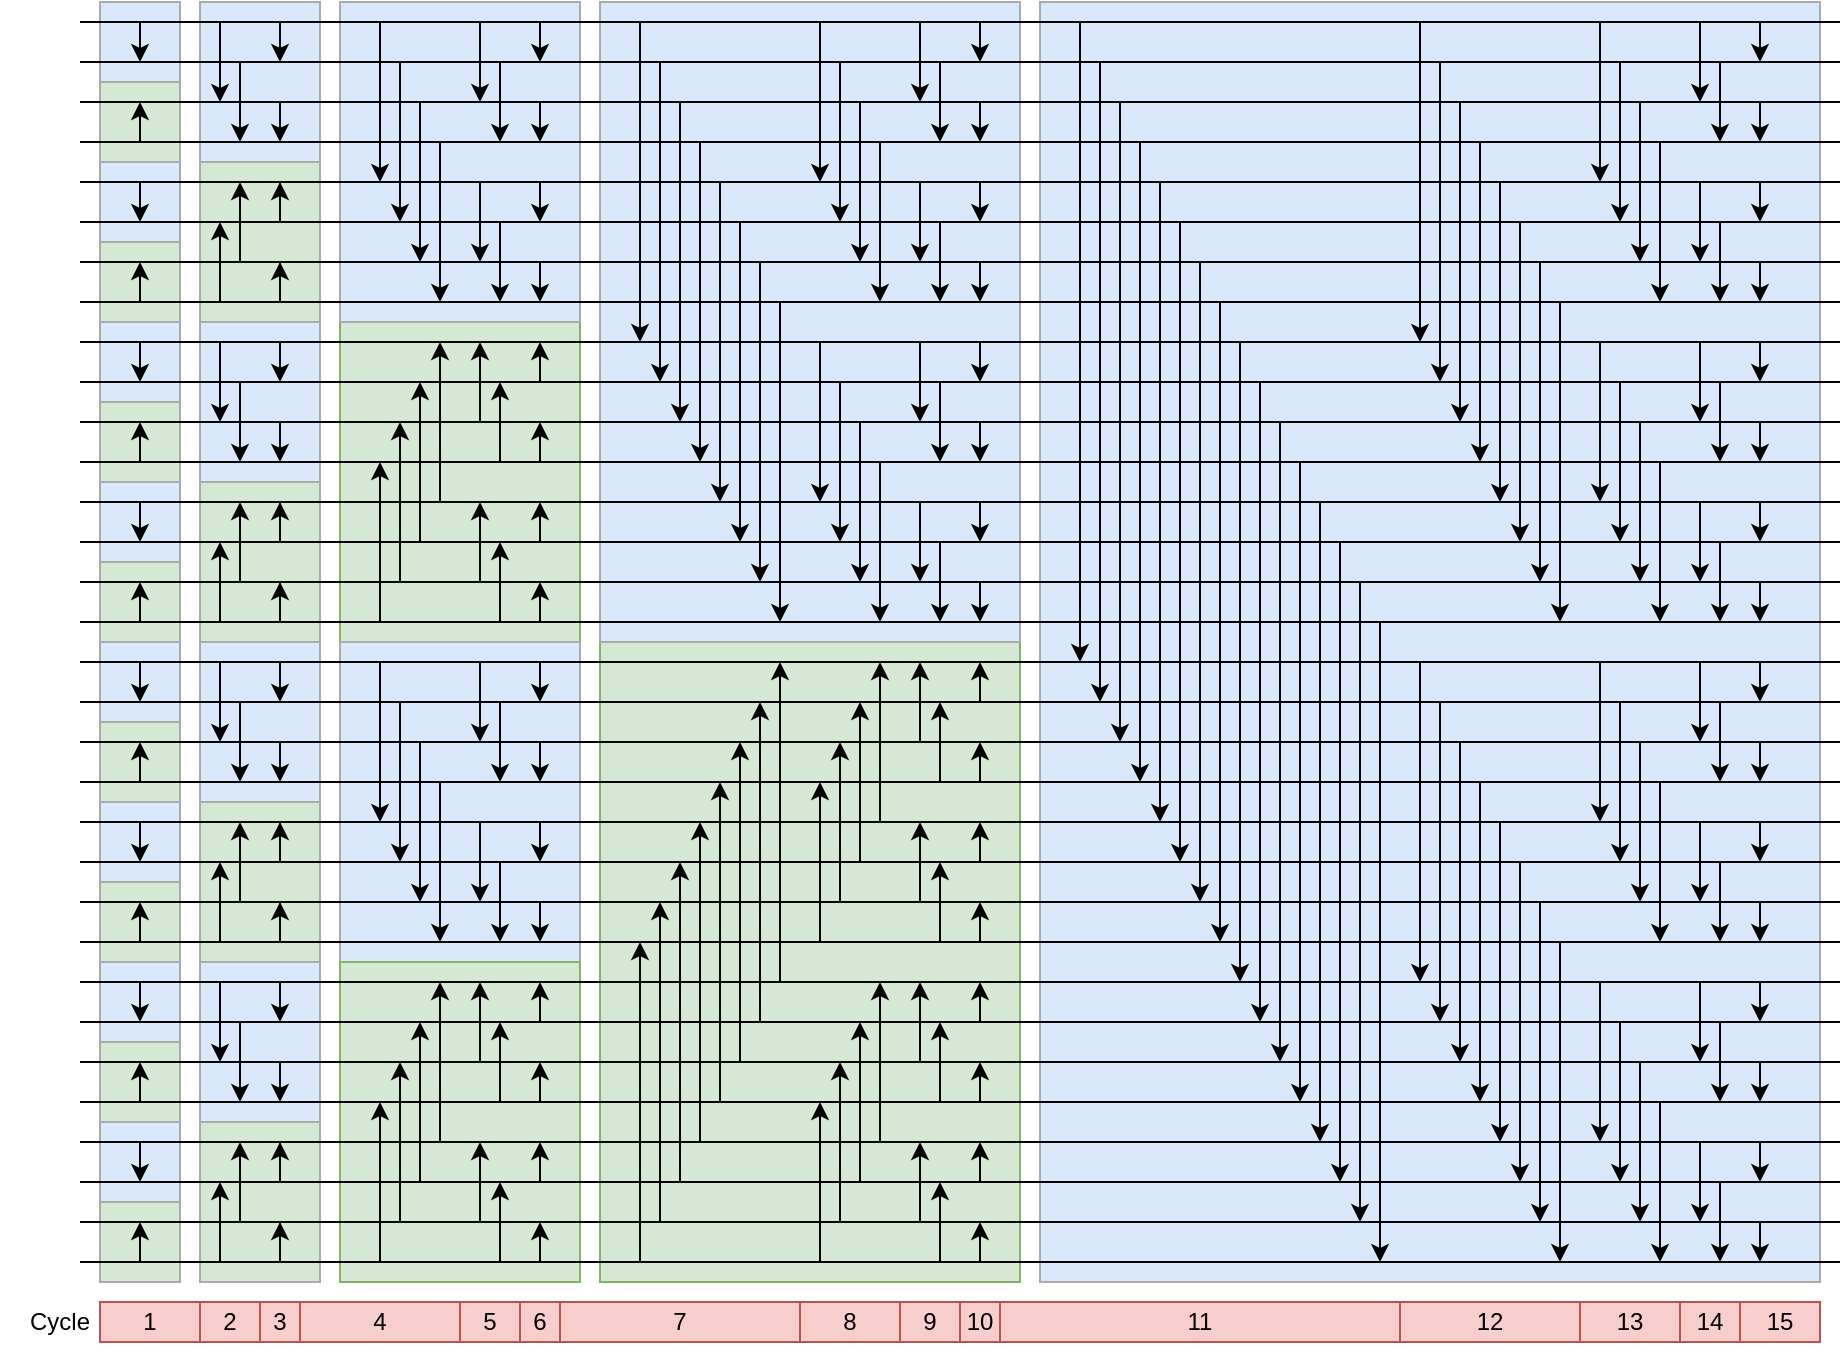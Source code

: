 <mxfile version="21.6.8" type="device">
  <diagram name="第 1 页" id="xOff-upf4avmdJuIIjFe">
    <mxGraphModel dx="1953" dy="1136" grid="1" gridSize="10" guides="1" tooltips="1" connect="1" arrows="1" fold="1" page="1" pageScale="1" pageWidth="827" pageHeight="1169" math="0" shadow="0">
      <root>
        <mxCell id="0" />
        <mxCell id="1" parent="0" />
        <mxCell id="xaQ81cR3nCLJtU9Fbe_--717" value="1" style="rounded=0;whiteSpace=wrap;html=1;fillColor=#f8cecc;strokeColor=#b85450;" vertex="1" parent="1">
          <mxGeometry x="90" y="890" width="50" height="20" as="geometry" />
        </mxCell>
        <mxCell id="xaQ81cR3nCLJtU9Fbe_--389" value="" style="group" vertex="1" connectable="0" parent="1">
          <mxGeometry x="80" y="240" width="880" height="670" as="geometry" />
        </mxCell>
        <mxCell id="xaQ81cR3nCLJtU9Fbe_--718" value="2" style="rounded=0;whiteSpace=wrap;html=1;fillColor=#f8cecc;strokeColor=#b85450;" vertex="1" parent="xaQ81cR3nCLJtU9Fbe_--389">
          <mxGeometry x="60" y="650" width="30" height="20" as="geometry" />
        </mxCell>
        <mxCell id="xaQ81cR3nCLJtU9Fbe_--387" value="" style="rounded=0;whiteSpace=wrap;html=1;fillColor=#dae8fc;strokeColor=#ababab;" vertex="1" parent="xaQ81cR3nCLJtU9Fbe_--389">
          <mxGeometry x="480" width="390" height="640" as="geometry" />
        </mxCell>
        <mxCell id="xaQ81cR3nCLJtU9Fbe_--302" value="" style="rounded=0;whiteSpace=wrap;html=1;fillColor=#d5e8d4;strokeColor=#82b366;" vertex="1" parent="xaQ81cR3nCLJtU9Fbe_--389">
          <mxGeometry x="260" y="320" width="210" height="320" as="geometry" />
        </mxCell>
        <mxCell id="xaQ81cR3nCLJtU9Fbe_--301" value="" style="rounded=0;whiteSpace=wrap;html=1;fillColor=#dae8fc;strokeColor=#ababab;" vertex="1" parent="xaQ81cR3nCLJtU9Fbe_--389">
          <mxGeometry x="260" width="210" height="320" as="geometry" />
        </mxCell>
        <mxCell id="xaQ81cR3nCLJtU9Fbe_--219" value="" style="rounded=0;whiteSpace=wrap;html=1;fillColor=#d5e8d4;strokeColor=#82b366;" vertex="1" parent="xaQ81cR3nCLJtU9Fbe_--389">
          <mxGeometry x="130" y="160" width="120" height="160" as="geometry" />
        </mxCell>
        <mxCell id="xaQ81cR3nCLJtU9Fbe_--221" value="" style="rounded=0;whiteSpace=wrap;html=1;fillColor=#dae8fc;strokeColor=#ababab;" vertex="1" parent="xaQ81cR3nCLJtU9Fbe_--389">
          <mxGeometry x="130" y="320" width="120" height="160" as="geometry" />
        </mxCell>
        <mxCell id="xaQ81cR3nCLJtU9Fbe_--222" value="" style="rounded=0;whiteSpace=wrap;html=1;fillColor=#d5e8d4;strokeColor=#82b366;" vertex="1" parent="xaQ81cR3nCLJtU9Fbe_--389">
          <mxGeometry x="130" y="480" width="120" height="160" as="geometry" />
        </mxCell>
        <mxCell id="xaQ81cR3nCLJtU9Fbe_--217" value="" style="rounded=0;whiteSpace=wrap;html=1;fillColor=#dae8fc;strokeColor=#ababab;" vertex="1" parent="xaQ81cR3nCLJtU9Fbe_--389">
          <mxGeometry x="130" width="120" height="160" as="geometry" />
        </mxCell>
        <mxCell id="xaQ81cR3nCLJtU9Fbe_--139" value="" style="rounded=0;whiteSpace=wrap;html=1;fillColor=#dae8fc;strokeColor=#ababab;" vertex="1" parent="xaQ81cR3nCLJtU9Fbe_--389">
          <mxGeometry x="10" width="40" height="40" as="geometry" />
        </mxCell>
        <mxCell id="xaQ81cR3nCLJtU9Fbe_--140" value="" style="rounded=0;whiteSpace=wrap;html=1;fillColor=#d5e8d4;strokeColor=#ababab;" vertex="1" parent="xaQ81cR3nCLJtU9Fbe_--389">
          <mxGeometry x="10" y="40" width="40" height="40" as="geometry" />
        </mxCell>
        <mxCell id="xaQ81cR3nCLJtU9Fbe_--143" value="" style="rounded=0;whiteSpace=wrap;html=1;fillColor=#dae8fc;strokeColor=#ababab;" vertex="1" parent="xaQ81cR3nCLJtU9Fbe_--389">
          <mxGeometry x="10" y="80" width="40" height="40" as="geometry" />
        </mxCell>
        <mxCell id="xaQ81cR3nCLJtU9Fbe_--144" value="" style="rounded=0;whiteSpace=wrap;html=1;fillColor=#dae8fc;strokeColor=#ababab;" vertex="1" parent="xaQ81cR3nCLJtU9Fbe_--389">
          <mxGeometry x="10" y="160" width="40" height="40" as="geometry" />
        </mxCell>
        <mxCell id="xaQ81cR3nCLJtU9Fbe_--145" value="" style="rounded=0;whiteSpace=wrap;html=1;fillColor=#dae8fc;strokeColor=#ababab;" vertex="1" parent="xaQ81cR3nCLJtU9Fbe_--389">
          <mxGeometry x="10" y="240" width="40" height="40" as="geometry" />
        </mxCell>
        <mxCell id="xaQ81cR3nCLJtU9Fbe_--146" value="" style="rounded=0;whiteSpace=wrap;html=1;fillColor=#dae8fc;strokeColor=#ababab;" vertex="1" parent="xaQ81cR3nCLJtU9Fbe_--389">
          <mxGeometry x="10" y="320" width="40" height="40" as="geometry" />
        </mxCell>
        <mxCell id="xaQ81cR3nCLJtU9Fbe_--147" value="" style="rounded=0;whiteSpace=wrap;html=1;fillColor=#dae8fc;strokeColor=#ababab;" vertex="1" parent="xaQ81cR3nCLJtU9Fbe_--389">
          <mxGeometry x="10" y="400" width="40" height="40" as="geometry" />
        </mxCell>
        <mxCell id="xaQ81cR3nCLJtU9Fbe_--148" value="" style="rounded=0;whiteSpace=wrap;html=1;fillColor=#dae8fc;strokeColor=#ababab;" vertex="1" parent="xaQ81cR3nCLJtU9Fbe_--389">
          <mxGeometry x="10" y="480" width="40" height="40" as="geometry" />
        </mxCell>
        <mxCell id="xaQ81cR3nCLJtU9Fbe_--149" value="" style="rounded=0;whiteSpace=wrap;html=1;fillColor=#dae8fc;strokeColor=#ababab;" vertex="1" parent="xaQ81cR3nCLJtU9Fbe_--389">
          <mxGeometry x="10" y="560" width="40" height="40" as="geometry" />
        </mxCell>
        <mxCell id="xaQ81cR3nCLJtU9Fbe_--151" value="" style="rounded=0;whiteSpace=wrap;html=1;fillColor=#d5e8d4;strokeColor=#ababab;" vertex="1" parent="xaQ81cR3nCLJtU9Fbe_--389">
          <mxGeometry x="10" y="120" width="40" height="40" as="geometry" />
        </mxCell>
        <mxCell id="xaQ81cR3nCLJtU9Fbe_--152" value="" style="rounded=0;whiteSpace=wrap;html=1;fillColor=#d5e8d4;strokeColor=#ababab;" vertex="1" parent="xaQ81cR3nCLJtU9Fbe_--389">
          <mxGeometry x="10" y="200" width="40" height="40" as="geometry" />
        </mxCell>
        <mxCell id="xaQ81cR3nCLJtU9Fbe_--154" value="" style="rounded=0;whiteSpace=wrap;html=1;fillColor=#d5e8d4;strokeColor=#ababab;" vertex="1" parent="xaQ81cR3nCLJtU9Fbe_--389">
          <mxGeometry x="10" y="280" width="40" height="40" as="geometry" />
        </mxCell>
        <mxCell id="xaQ81cR3nCLJtU9Fbe_--155" value="" style="rounded=0;whiteSpace=wrap;html=1;fillColor=#d5e8d4;strokeColor=#ababab;" vertex="1" parent="xaQ81cR3nCLJtU9Fbe_--389">
          <mxGeometry x="10" y="360" width="40" height="40" as="geometry" />
        </mxCell>
        <mxCell id="xaQ81cR3nCLJtU9Fbe_--156" value="" style="rounded=0;whiteSpace=wrap;html=1;fillColor=#d5e8d4;strokeColor=#ababab;" vertex="1" parent="xaQ81cR3nCLJtU9Fbe_--389">
          <mxGeometry x="10" y="440" width="40" height="40" as="geometry" />
        </mxCell>
        <mxCell id="xaQ81cR3nCLJtU9Fbe_--157" value="" style="rounded=0;whiteSpace=wrap;html=1;fillColor=#d5e8d4;strokeColor=#ababab;" vertex="1" parent="xaQ81cR3nCLJtU9Fbe_--389">
          <mxGeometry x="10" y="520" width="40" height="40" as="geometry" />
        </mxCell>
        <mxCell id="xaQ81cR3nCLJtU9Fbe_--158" value="" style="rounded=0;whiteSpace=wrap;html=1;fillColor=#d5e8d4;strokeColor=#ababab;" vertex="1" parent="xaQ81cR3nCLJtU9Fbe_--389">
          <mxGeometry x="10" y="600" width="40" height="40" as="geometry" />
        </mxCell>
        <mxCell id="xaQ81cR3nCLJtU9Fbe_--159" value="" style="rounded=0;whiteSpace=wrap;html=1;fillColor=#dae8fc;strokeColor=#ababab;" vertex="1" parent="xaQ81cR3nCLJtU9Fbe_--389">
          <mxGeometry x="60" width="60" height="80" as="geometry" />
        </mxCell>
        <mxCell id="xaQ81cR3nCLJtU9Fbe_--160" value="" style="rounded=0;whiteSpace=wrap;html=1;fillColor=#d5e8d4;strokeColor=#ababab;" vertex="1" parent="xaQ81cR3nCLJtU9Fbe_--389">
          <mxGeometry x="60" y="80" width="60" height="80" as="geometry" />
        </mxCell>
        <mxCell id="xaQ81cR3nCLJtU9Fbe_--161" value="" style="rounded=0;whiteSpace=wrap;html=1;fillColor=#dae8fc;strokeColor=#ababab;" vertex="1" parent="xaQ81cR3nCLJtU9Fbe_--389">
          <mxGeometry x="60" y="160" width="60" height="80" as="geometry" />
        </mxCell>
        <mxCell id="xaQ81cR3nCLJtU9Fbe_--162" value="" style="rounded=0;whiteSpace=wrap;html=1;fillColor=#d5e8d4;strokeColor=#ababab;" vertex="1" parent="xaQ81cR3nCLJtU9Fbe_--389">
          <mxGeometry x="60" y="240" width="60" height="80" as="geometry" />
        </mxCell>
        <mxCell id="xaQ81cR3nCLJtU9Fbe_--165" value="" style="rounded=0;whiteSpace=wrap;html=1;fillColor=#dae8fc;strokeColor=#ababab;" vertex="1" parent="xaQ81cR3nCLJtU9Fbe_--389">
          <mxGeometry x="60" y="320" width="60" height="80" as="geometry" />
        </mxCell>
        <mxCell id="xaQ81cR3nCLJtU9Fbe_--166" value="" style="rounded=0;whiteSpace=wrap;html=1;fillColor=#d5e8d4;strokeColor=#ababab;" vertex="1" parent="xaQ81cR3nCLJtU9Fbe_--389">
          <mxGeometry x="60" y="400" width="60" height="80" as="geometry" />
        </mxCell>
        <mxCell id="xaQ81cR3nCLJtU9Fbe_--167" value="" style="rounded=0;whiteSpace=wrap;html=1;fillColor=#dae8fc;strokeColor=#ababab;" vertex="1" parent="xaQ81cR3nCLJtU9Fbe_--389">
          <mxGeometry x="60" y="480" width="60" height="80" as="geometry" />
        </mxCell>
        <mxCell id="xaQ81cR3nCLJtU9Fbe_--168" value="" style="rounded=0;whiteSpace=wrap;html=1;fillColor=#d5e8d4;strokeColor=#ababab;" vertex="1" parent="xaQ81cR3nCLJtU9Fbe_--389">
          <mxGeometry x="60" y="560" width="60" height="80" as="geometry" />
        </mxCell>
        <mxCell id="xaQ81cR3nCLJtU9Fbe_--47" value="" style="endArrow=none;html=1;rounded=0;" edge="1" parent="xaQ81cR3nCLJtU9Fbe_--389">
          <mxGeometry width="50" height="50" relative="1" as="geometry">
            <mxPoint y="10" as="sourcePoint" />
            <mxPoint x="880" y="10" as="targetPoint" />
          </mxGeometry>
        </mxCell>
        <mxCell id="xaQ81cR3nCLJtU9Fbe_--48" value="" style="endArrow=none;html=1;rounded=0;" edge="1" parent="xaQ81cR3nCLJtU9Fbe_--389">
          <mxGeometry width="50" height="50" relative="1" as="geometry">
            <mxPoint y="30" as="sourcePoint" />
            <mxPoint x="880" y="30" as="targetPoint" />
          </mxGeometry>
        </mxCell>
        <mxCell id="xaQ81cR3nCLJtU9Fbe_--49" value="" style="endArrow=none;html=1;rounded=0;" edge="1" parent="xaQ81cR3nCLJtU9Fbe_--389">
          <mxGeometry width="50" height="50" relative="1" as="geometry">
            <mxPoint y="50" as="sourcePoint" />
            <mxPoint x="880" y="50" as="targetPoint" />
          </mxGeometry>
        </mxCell>
        <mxCell id="xaQ81cR3nCLJtU9Fbe_--50" value="" style="endArrow=none;html=1;rounded=0;" edge="1" parent="xaQ81cR3nCLJtU9Fbe_--389">
          <mxGeometry width="50" height="50" relative="1" as="geometry">
            <mxPoint y="70" as="sourcePoint" />
            <mxPoint x="880" y="70" as="targetPoint" />
          </mxGeometry>
        </mxCell>
        <mxCell id="xaQ81cR3nCLJtU9Fbe_--52" value="" style="endArrow=none;html=1;rounded=0;" edge="1" parent="xaQ81cR3nCLJtU9Fbe_--389">
          <mxGeometry width="50" height="50" relative="1" as="geometry">
            <mxPoint y="90" as="sourcePoint" />
            <mxPoint x="880" y="90" as="targetPoint" />
          </mxGeometry>
        </mxCell>
        <mxCell id="xaQ81cR3nCLJtU9Fbe_--53" value="" style="endArrow=none;html=1;rounded=0;" edge="1" parent="xaQ81cR3nCLJtU9Fbe_--389">
          <mxGeometry width="50" height="50" relative="1" as="geometry">
            <mxPoint y="110" as="sourcePoint" />
            <mxPoint x="880" y="110" as="targetPoint" />
          </mxGeometry>
        </mxCell>
        <mxCell id="xaQ81cR3nCLJtU9Fbe_--54" value="" style="endArrow=none;html=1;rounded=0;" edge="1" parent="xaQ81cR3nCLJtU9Fbe_--389">
          <mxGeometry width="50" height="50" relative="1" as="geometry">
            <mxPoint y="130" as="sourcePoint" />
            <mxPoint x="880" y="130" as="targetPoint" />
          </mxGeometry>
        </mxCell>
        <mxCell id="xaQ81cR3nCLJtU9Fbe_--55" value="" style="endArrow=none;html=1;rounded=0;" edge="1" parent="xaQ81cR3nCLJtU9Fbe_--389">
          <mxGeometry width="50" height="50" relative="1" as="geometry">
            <mxPoint y="150" as="sourcePoint" />
            <mxPoint x="880" y="150" as="targetPoint" />
          </mxGeometry>
        </mxCell>
        <mxCell id="xaQ81cR3nCLJtU9Fbe_--56" value="" style="endArrow=none;html=1;rounded=0;" edge="1" parent="xaQ81cR3nCLJtU9Fbe_--389">
          <mxGeometry width="50" height="50" relative="1" as="geometry">
            <mxPoint y="170" as="sourcePoint" />
            <mxPoint x="880" y="170" as="targetPoint" />
          </mxGeometry>
        </mxCell>
        <mxCell id="xaQ81cR3nCLJtU9Fbe_--57" value="" style="endArrow=none;html=1;rounded=0;" edge="1" parent="xaQ81cR3nCLJtU9Fbe_--389">
          <mxGeometry width="50" height="50" relative="1" as="geometry">
            <mxPoint y="190" as="sourcePoint" />
            <mxPoint x="880" y="190" as="targetPoint" />
          </mxGeometry>
        </mxCell>
        <mxCell id="xaQ81cR3nCLJtU9Fbe_--58" value="" style="endArrow=none;html=1;rounded=0;" edge="1" parent="xaQ81cR3nCLJtU9Fbe_--389">
          <mxGeometry width="50" height="50" relative="1" as="geometry">
            <mxPoint y="210" as="sourcePoint" />
            <mxPoint x="880" y="210" as="targetPoint" />
          </mxGeometry>
        </mxCell>
        <mxCell id="xaQ81cR3nCLJtU9Fbe_--59" value="" style="endArrow=none;html=1;rounded=0;" edge="1" parent="xaQ81cR3nCLJtU9Fbe_--389">
          <mxGeometry width="50" height="50" relative="1" as="geometry">
            <mxPoint y="230" as="sourcePoint" />
            <mxPoint x="880" y="230" as="targetPoint" />
          </mxGeometry>
        </mxCell>
        <mxCell id="xaQ81cR3nCLJtU9Fbe_--60" value="" style="endArrow=none;html=1;rounded=0;" edge="1" parent="xaQ81cR3nCLJtU9Fbe_--389">
          <mxGeometry width="50" height="50" relative="1" as="geometry">
            <mxPoint y="250" as="sourcePoint" />
            <mxPoint x="880" y="250" as="targetPoint" />
          </mxGeometry>
        </mxCell>
        <mxCell id="xaQ81cR3nCLJtU9Fbe_--61" value="" style="endArrow=none;html=1;rounded=0;" edge="1" parent="xaQ81cR3nCLJtU9Fbe_--389">
          <mxGeometry width="50" height="50" relative="1" as="geometry">
            <mxPoint y="270" as="sourcePoint" />
            <mxPoint x="880" y="270" as="targetPoint" />
          </mxGeometry>
        </mxCell>
        <mxCell id="xaQ81cR3nCLJtU9Fbe_--62" value="" style="endArrow=none;html=1;rounded=0;" edge="1" parent="xaQ81cR3nCLJtU9Fbe_--389">
          <mxGeometry width="50" height="50" relative="1" as="geometry">
            <mxPoint y="290" as="sourcePoint" />
            <mxPoint x="880" y="290" as="targetPoint" />
          </mxGeometry>
        </mxCell>
        <mxCell id="xaQ81cR3nCLJtU9Fbe_--63" value="" style="endArrow=none;html=1;rounded=0;" edge="1" parent="xaQ81cR3nCLJtU9Fbe_--389">
          <mxGeometry width="50" height="50" relative="1" as="geometry">
            <mxPoint y="310" as="sourcePoint" />
            <mxPoint x="880" y="310" as="targetPoint" />
          </mxGeometry>
        </mxCell>
        <mxCell id="xaQ81cR3nCLJtU9Fbe_--64" value="" style="endArrow=none;html=1;rounded=0;" edge="1" parent="xaQ81cR3nCLJtU9Fbe_--389">
          <mxGeometry width="50" height="50" relative="1" as="geometry">
            <mxPoint y="330" as="sourcePoint" />
            <mxPoint x="880" y="330" as="targetPoint" />
          </mxGeometry>
        </mxCell>
        <mxCell id="xaQ81cR3nCLJtU9Fbe_--65" value="" style="endArrow=none;html=1;rounded=0;" edge="1" parent="xaQ81cR3nCLJtU9Fbe_--389">
          <mxGeometry width="50" height="50" relative="1" as="geometry">
            <mxPoint y="350" as="sourcePoint" />
            <mxPoint x="880" y="350" as="targetPoint" />
          </mxGeometry>
        </mxCell>
        <mxCell id="xaQ81cR3nCLJtU9Fbe_--66" value="" style="endArrow=none;html=1;rounded=0;" edge="1" parent="xaQ81cR3nCLJtU9Fbe_--389">
          <mxGeometry width="50" height="50" relative="1" as="geometry">
            <mxPoint y="370" as="sourcePoint" />
            <mxPoint x="880" y="370" as="targetPoint" />
          </mxGeometry>
        </mxCell>
        <mxCell id="xaQ81cR3nCLJtU9Fbe_--67" value="" style="endArrow=none;html=1;rounded=0;" edge="1" parent="xaQ81cR3nCLJtU9Fbe_--389">
          <mxGeometry width="50" height="50" relative="1" as="geometry">
            <mxPoint y="390" as="sourcePoint" />
            <mxPoint x="880" y="390" as="targetPoint" />
          </mxGeometry>
        </mxCell>
        <mxCell id="xaQ81cR3nCLJtU9Fbe_--68" value="" style="endArrow=none;html=1;rounded=0;" edge="1" parent="xaQ81cR3nCLJtU9Fbe_--389">
          <mxGeometry width="50" height="50" relative="1" as="geometry">
            <mxPoint y="410" as="sourcePoint" />
            <mxPoint x="880" y="410" as="targetPoint" />
          </mxGeometry>
        </mxCell>
        <mxCell id="xaQ81cR3nCLJtU9Fbe_--69" value="" style="endArrow=none;html=1;rounded=0;" edge="1" parent="xaQ81cR3nCLJtU9Fbe_--389">
          <mxGeometry width="50" height="50" relative="1" as="geometry">
            <mxPoint y="430" as="sourcePoint" />
            <mxPoint x="880" y="430" as="targetPoint" />
          </mxGeometry>
        </mxCell>
        <mxCell id="xaQ81cR3nCLJtU9Fbe_--70" value="" style="endArrow=none;html=1;rounded=0;" edge="1" parent="xaQ81cR3nCLJtU9Fbe_--389">
          <mxGeometry width="50" height="50" relative="1" as="geometry">
            <mxPoint y="450" as="sourcePoint" />
            <mxPoint x="880" y="450" as="targetPoint" />
          </mxGeometry>
        </mxCell>
        <mxCell id="xaQ81cR3nCLJtU9Fbe_--71" value="" style="endArrow=none;html=1;rounded=0;" edge="1" parent="xaQ81cR3nCLJtU9Fbe_--389">
          <mxGeometry width="50" height="50" relative="1" as="geometry">
            <mxPoint y="470" as="sourcePoint" />
            <mxPoint x="880" y="470" as="targetPoint" />
          </mxGeometry>
        </mxCell>
        <mxCell id="xaQ81cR3nCLJtU9Fbe_--72" value="" style="endArrow=none;html=1;rounded=0;" edge="1" parent="xaQ81cR3nCLJtU9Fbe_--389">
          <mxGeometry width="50" height="50" relative="1" as="geometry">
            <mxPoint y="490" as="sourcePoint" />
            <mxPoint x="880" y="490" as="targetPoint" />
          </mxGeometry>
        </mxCell>
        <mxCell id="xaQ81cR3nCLJtU9Fbe_--73" value="" style="endArrow=none;html=1;rounded=0;" edge="1" parent="xaQ81cR3nCLJtU9Fbe_--389">
          <mxGeometry width="50" height="50" relative="1" as="geometry">
            <mxPoint y="510" as="sourcePoint" />
            <mxPoint x="880" y="510" as="targetPoint" />
          </mxGeometry>
        </mxCell>
        <mxCell id="xaQ81cR3nCLJtU9Fbe_--74" value="" style="endArrow=none;html=1;rounded=0;" edge="1" parent="xaQ81cR3nCLJtU9Fbe_--389">
          <mxGeometry width="50" height="50" relative="1" as="geometry">
            <mxPoint y="530" as="sourcePoint" />
            <mxPoint x="880" y="530" as="targetPoint" />
          </mxGeometry>
        </mxCell>
        <mxCell id="xaQ81cR3nCLJtU9Fbe_--75" value="" style="endArrow=none;html=1;rounded=0;" edge="1" parent="xaQ81cR3nCLJtU9Fbe_--389">
          <mxGeometry width="50" height="50" relative="1" as="geometry">
            <mxPoint y="550" as="sourcePoint" />
            <mxPoint x="880" y="550" as="targetPoint" />
          </mxGeometry>
        </mxCell>
        <mxCell id="xaQ81cR3nCLJtU9Fbe_--76" value="" style="endArrow=none;html=1;rounded=0;" edge="1" parent="xaQ81cR3nCLJtU9Fbe_--389">
          <mxGeometry width="50" height="50" relative="1" as="geometry">
            <mxPoint y="570" as="sourcePoint" />
            <mxPoint x="880" y="570" as="targetPoint" />
          </mxGeometry>
        </mxCell>
        <mxCell id="xaQ81cR3nCLJtU9Fbe_--77" value="" style="endArrow=none;html=1;rounded=0;" edge="1" parent="xaQ81cR3nCLJtU9Fbe_--389">
          <mxGeometry width="50" height="50" relative="1" as="geometry">
            <mxPoint y="590" as="sourcePoint" />
            <mxPoint x="880" y="590" as="targetPoint" />
          </mxGeometry>
        </mxCell>
        <mxCell id="xaQ81cR3nCLJtU9Fbe_--78" value="" style="endArrow=none;html=1;rounded=0;" edge="1" parent="xaQ81cR3nCLJtU9Fbe_--389">
          <mxGeometry width="50" height="50" relative="1" as="geometry">
            <mxPoint y="610" as="sourcePoint" />
            <mxPoint x="880" y="610" as="targetPoint" />
          </mxGeometry>
        </mxCell>
        <mxCell id="xaQ81cR3nCLJtU9Fbe_--79" value="" style="endArrow=none;html=1;rounded=0;" edge="1" parent="xaQ81cR3nCLJtU9Fbe_--389">
          <mxGeometry width="50" height="50" relative="1" as="geometry">
            <mxPoint y="630" as="sourcePoint" />
            <mxPoint x="880" y="630" as="targetPoint" />
          </mxGeometry>
        </mxCell>
        <mxCell id="xaQ81cR3nCLJtU9Fbe_--80" value="" style="endArrow=classic;html=1;rounded=0;" edge="1" parent="xaQ81cR3nCLJtU9Fbe_--389">
          <mxGeometry width="50" height="50" relative="1" as="geometry">
            <mxPoint x="30" y="10" as="sourcePoint" />
            <mxPoint x="30" y="30" as="targetPoint" />
          </mxGeometry>
        </mxCell>
        <mxCell id="xaQ81cR3nCLJtU9Fbe_--81" value="" style="endArrow=classic;html=1;rounded=0;" edge="1" parent="xaQ81cR3nCLJtU9Fbe_--389">
          <mxGeometry width="50" height="50" relative="1" as="geometry">
            <mxPoint x="30" y="90" as="sourcePoint" />
            <mxPoint x="30" y="110" as="targetPoint" />
          </mxGeometry>
        </mxCell>
        <mxCell id="xaQ81cR3nCLJtU9Fbe_--82" value="" style="endArrow=classic;html=1;rounded=0;" edge="1" parent="xaQ81cR3nCLJtU9Fbe_--389">
          <mxGeometry width="50" height="50" relative="1" as="geometry">
            <mxPoint x="30" y="70" as="sourcePoint" />
            <mxPoint x="30" y="50" as="targetPoint" />
          </mxGeometry>
        </mxCell>
        <mxCell id="xaQ81cR3nCLJtU9Fbe_--83" value="" style="endArrow=classic;html=1;rounded=0;" edge="1" parent="xaQ81cR3nCLJtU9Fbe_--389">
          <mxGeometry width="50" height="50" relative="1" as="geometry">
            <mxPoint x="30" y="150" as="sourcePoint" />
            <mxPoint x="30" y="130" as="targetPoint" />
          </mxGeometry>
        </mxCell>
        <mxCell id="xaQ81cR3nCLJtU9Fbe_--85" value="" style="endArrow=classic;html=1;rounded=0;" edge="1" parent="xaQ81cR3nCLJtU9Fbe_--389">
          <mxGeometry width="50" height="50" relative="1" as="geometry">
            <mxPoint x="30" y="170" as="sourcePoint" />
            <mxPoint x="30" y="190" as="targetPoint" />
          </mxGeometry>
        </mxCell>
        <mxCell id="xaQ81cR3nCLJtU9Fbe_--86" value="" style="endArrow=classic;html=1;rounded=0;" edge="1" parent="xaQ81cR3nCLJtU9Fbe_--389">
          <mxGeometry width="50" height="50" relative="1" as="geometry">
            <mxPoint x="30" y="230" as="sourcePoint" />
            <mxPoint x="30" y="210" as="targetPoint" />
          </mxGeometry>
        </mxCell>
        <mxCell id="xaQ81cR3nCLJtU9Fbe_--87" value="" style="endArrow=classic;html=1;rounded=0;" edge="1" parent="xaQ81cR3nCLJtU9Fbe_--389">
          <mxGeometry width="50" height="50" relative="1" as="geometry">
            <mxPoint x="30" y="250" as="sourcePoint" />
            <mxPoint x="30" y="270" as="targetPoint" />
          </mxGeometry>
        </mxCell>
        <mxCell id="xaQ81cR3nCLJtU9Fbe_--88" value="" style="endArrow=classic;html=1;rounded=0;" edge="1" parent="xaQ81cR3nCLJtU9Fbe_--389">
          <mxGeometry width="50" height="50" relative="1" as="geometry">
            <mxPoint x="30" y="330" as="sourcePoint" />
            <mxPoint x="30" y="350" as="targetPoint" />
          </mxGeometry>
        </mxCell>
        <mxCell id="xaQ81cR3nCLJtU9Fbe_--89" value="" style="endArrow=classic;html=1;rounded=0;" edge="1" parent="xaQ81cR3nCLJtU9Fbe_--389">
          <mxGeometry width="50" height="50" relative="1" as="geometry">
            <mxPoint x="30" y="310" as="sourcePoint" />
            <mxPoint x="30" y="290" as="targetPoint" />
          </mxGeometry>
        </mxCell>
        <mxCell id="xaQ81cR3nCLJtU9Fbe_--90" value="" style="endArrow=classic;html=1;rounded=0;" edge="1" parent="xaQ81cR3nCLJtU9Fbe_--389">
          <mxGeometry width="50" height="50" relative="1" as="geometry">
            <mxPoint x="30" y="390" as="sourcePoint" />
            <mxPoint x="30" y="370" as="targetPoint" />
          </mxGeometry>
        </mxCell>
        <mxCell id="xaQ81cR3nCLJtU9Fbe_--91" value="" style="endArrow=classic;html=1;rounded=0;" edge="1" parent="xaQ81cR3nCLJtU9Fbe_--389">
          <mxGeometry width="50" height="50" relative="1" as="geometry">
            <mxPoint x="30" y="470" as="sourcePoint" />
            <mxPoint x="30" y="450" as="targetPoint" />
          </mxGeometry>
        </mxCell>
        <mxCell id="xaQ81cR3nCLJtU9Fbe_--93" value="" style="endArrow=classic;html=1;rounded=0;" edge="1" parent="xaQ81cR3nCLJtU9Fbe_--389">
          <mxGeometry width="50" height="50" relative="1" as="geometry">
            <mxPoint x="30" y="410" as="sourcePoint" />
            <mxPoint x="30" y="430" as="targetPoint" />
          </mxGeometry>
        </mxCell>
        <mxCell id="xaQ81cR3nCLJtU9Fbe_--94" value="" style="endArrow=classic;html=1;rounded=0;" edge="1" parent="xaQ81cR3nCLJtU9Fbe_--389">
          <mxGeometry width="50" height="50" relative="1" as="geometry">
            <mxPoint x="30" y="490" as="sourcePoint" />
            <mxPoint x="30" y="510" as="targetPoint" />
          </mxGeometry>
        </mxCell>
        <mxCell id="xaQ81cR3nCLJtU9Fbe_--95" value="" style="endArrow=classic;html=1;rounded=0;" edge="1" parent="xaQ81cR3nCLJtU9Fbe_--389">
          <mxGeometry width="50" height="50" relative="1" as="geometry">
            <mxPoint x="30" y="570" as="sourcePoint" />
            <mxPoint x="30" y="590" as="targetPoint" />
          </mxGeometry>
        </mxCell>
        <mxCell id="xaQ81cR3nCLJtU9Fbe_--96" value="" style="endArrow=classic;html=1;rounded=0;" edge="1" parent="xaQ81cR3nCLJtU9Fbe_--389">
          <mxGeometry width="50" height="50" relative="1" as="geometry">
            <mxPoint x="30" y="550" as="sourcePoint" />
            <mxPoint x="30" y="530" as="targetPoint" />
          </mxGeometry>
        </mxCell>
        <mxCell id="xaQ81cR3nCLJtU9Fbe_--97" value="" style="endArrow=classic;html=1;rounded=0;" edge="1" parent="xaQ81cR3nCLJtU9Fbe_--389">
          <mxGeometry width="50" height="50" relative="1" as="geometry">
            <mxPoint x="30" y="630" as="sourcePoint" />
            <mxPoint x="30" y="610" as="targetPoint" />
          </mxGeometry>
        </mxCell>
        <mxCell id="xaQ81cR3nCLJtU9Fbe_--98" value="" style="endArrow=classic;html=1;rounded=0;" edge="1" parent="xaQ81cR3nCLJtU9Fbe_--389">
          <mxGeometry width="50" height="50" relative="1" as="geometry">
            <mxPoint x="70" y="10" as="sourcePoint" />
            <mxPoint x="70" y="50" as="targetPoint" />
          </mxGeometry>
        </mxCell>
        <mxCell id="xaQ81cR3nCLJtU9Fbe_--99" value="" style="endArrow=classic;html=1;rounded=0;" edge="1" parent="xaQ81cR3nCLJtU9Fbe_--389">
          <mxGeometry width="50" height="50" relative="1" as="geometry">
            <mxPoint x="80" y="30" as="sourcePoint" />
            <mxPoint x="80" y="70" as="targetPoint" />
          </mxGeometry>
        </mxCell>
        <mxCell id="xaQ81cR3nCLJtU9Fbe_--100" value="" style="endArrow=classic;html=1;rounded=0;" edge="1" parent="xaQ81cR3nCLJtU9Fbe_--389">
          <mxGeometry width="50" height="50" relative="1" as="geometry">
            <mxPoint x="100" y="10" as="sourcePoint" />
            <mxPoint x="100" y="30" as="targetPoint" />
          </mxGeometry>
        </mxCell>
        <mxCell id="xaQ81cR3nCLJtU9Fbe_--101" value="" style="endArrow=classic;html=1;rounded=0;" edge="1" parent="xaQ81cR3nCLJtU9Fbe_--389">
          <mxGeometry width="50" height="50" relative="1" as="geometry">
            <mxPoint x="100" y="50" as="sourcePoint" />
            <mxPoint x="100" y="70" as="targetPoint" />
          </mxGeometry>
        </mxCell>
        <mxCell id="xaQ81cR3nCLJtU9Fbe_--103" value="" style="endArrow=classic;html=1;rounded=0;" edge="1" parent="xaQ81cR3nCLJtU9Fbe_--389">
          <mxGeometry width="50" height="50" relative="1" as="geometry">
            <mxPoint x="70" y="150" as="sourcePoint" />
            <mxPoint x="70" y="110" as="targetPoint" />
          </mxGeometry>
        </mxCell>
        <mxCell id="xaQ81cR3nCLJtU9Fbe_--104" value="" style="endArrow=classic;html=1;rounded=0;" edge="1" parent="xaQ81cR3nCLJtU9Fbe_--389">
          <mxGeometry width="50" height="50" relative="1" as="geometry">
            <mxPoint x="80" y="130" as="sourcePoint" />
            <mxPoint x="80" y="90" as="targetPoint" />
          </mxGeometry>
        </mxCell>
        <mxCell id="xaQ81cR3nCLJtU9Fbe_--105" value="" style="endArrow=classic;html=1;rounded=0;" edge="1" parent="xaQ81cR3nCLJtU9Fbe_--389">
          <mxGeometry width="50" height="50" relative="1" as="geometry">
            <mxPoint x="100" y="90" as="sourcePoint" />
            <mxPoint x="100" y="90" as="targetPoint" />
            <Array as="points">
              <mxPoint x="100" y="110" />
            </Array>
          </mxGeometry>
        </mxCell>
        <mxCell id="xaQ81cR3nCLJtU9Fbe_--106" value="" style="endArrow=classic;html=1;rounded=0;" edge="1" parent="xaQ81cR3nCLJtU9Fbe_--389">
          <mxGeometry width="50" height="50" relative="1" as="geometry">
            <mxPoint x="100" y="130" as="sourcePoint" />
            <mxPoint x="100" y="130" as="targetPoint" />
            <Array as="points">
              <mxPoint x="100" y="150" />
            </Array>
          </mxGeometry>
        </mxCell>
        <mxCell id="xaQ81cR3nCLJtU9Fbe_--107" value="" style="endArrow=classic;html=1;rounded=0;" edge="1" parent="xaQ81cR3nCLJtU9Fbe_--389">
          <mxGeometry width="50" height="50" relative="1" as="geometry">
            <mxPoint x="70" y="170" as="sourcePoint" />
            <mxPoint x="70" y="210" as="targetPoint" />
          </mxGeometry>
        </mxCell>
        <mxCell id="xaQ81cR3nCLJtU9Fbe_--108" value="" style="endArrow=classic;html=1;rounded=0;" edge="1" parent="xaQ81cR3nCLJtU9Fbe_--389">
          <mxGeometry width="50" height="50" relative="1" as="geometry">
            <mxPoint x="80" y="190" as="sourcePoint" />
            <mxPoint x="80" y="230" as="targetPoint" />
          </mxGeometry>
        </mxCell>
        <mxCell id="xaQ81cR3nCLJtU9Fbe_--109" value="" style="endArrow=classic;html=1;rounded=0;" edge="1" parent="xaQ81cR3nCLJtU9Fbe_--389">
          <mxGeometry width="50" height="50" relative="1" as="geometry">
            <mxPoint x="100" y="170" as="sourcePoint" />
            <mxPoint x="100" y="190" as="targetPoint" />
          </mxGeometry>
        </mxCell>
        <mxCell id="xaQ81cR3nCLJtU9Fbe_--110" value="" style="endArrow=classic;html=1;rounded=0;" edge="1" parent="xaQ81cR3nCLJtU9Fbe_--389">
          <mxGeometry width="50" height="50" relative="1" as="geometry">
            <mxPoint x="100" y="210" as="sourcePoint" />
            <mxPoint x="100" y="230" as="targetPoint" />
          </mxGeometry>
        </mxCell>
        <mxCell id="xaQ81cR3nCLJtU9Fbe_--111" value="" style="endArrow=classic;html=1;rounded=0;" edge="1" parent="xaQ81cR3nCLJtU9Fbe_--389">
          <mxGeometry width="50" height="50" relative="1" as="geometry">
            <mxPoint x="70" y="330" as="sourcePoint" />
            <mxPoint x="70" y="370" as="targetPoint" />
          </mxGeometry>
        </mxCell>
        <mxCell id="xaQ81cR3nCLJtU9Fbe_--112" value="" style="endArrow=classic;html=1;rounded=0;" edge="1" parent="xaQ81cR3nCLJtU9Fbe_--389">
          <mxGeometry width="50" height="50" relative="1" as="geometry">
            <mxPoint x="80" y="350" as="sourcePoint" />
            <mxPoint x="80" y="390" as="targetPoint" />
          </mxGeometry>
        </mxCell>
        <mxCell id="xaQ81cR3nCLJtU9Fbe_--113" value="" style="endArrow=classic;html=1;rounded=0;" edge="1" parent="xaQ81cR3nCLJtU9Fbe_--389">
          <mxGeometry width="50" height="50" relative="1" as="geometry">
            <mxPoint x="100" y="330" as="sourcePoint" />
            <mxPoint x="100" y="350" as="targetPoint" />
          </mxGeometry>
        </mxCell>
        <mxCell id="xaQ81cR3nCLJtU9Fbe_--114" value="" style="endArrow=classic;html=1;rounded=0;" edge="1" parent="xaQ81cR3nCLJtU9Fbe_--389">
          <mxGeometry width="50" height="50" relative="1" as="geometry">
            <mxPoint x="100" y="370" as="sourcePoint" />
            <mxPoint x="100" y="390" as="targetPoint" />
          </mxGeometry>
        </mxCell>
        <mxCell id="xaQ81cR3nCLJtU9Fbe_--123" value="" style="endArrow=classic;html=1;rounded=0;" edge="1" parent="xaQ81cR3nCLJtU9Fbe_--389">
          <mxGeometry width="50" height="50" relative="1" as="geometry">
            <mxPoint x="70" y="310" as="sourcePoint" />
            <mxPoint x="70" y="270" as="targetPoint" />
          </mxGeometry>
        </mxCell>
        <mxCell id="xaQ81cR3nCLJtU9Fbe_--124" value="" style="endArrow=classic;html=1;rounded=0;" edge="1" parent="xaQ81cR3nCLJtU9Fbe_--389">
          <mxGeometry width="50" height="50" relative="1" as="geometry">
            <mxPoint x="80" y="290" as="sourcePoint" />
            <mxPoint x="80" y="250" as="targetPoint" />
          </mxGeometry>
        </mxCell>
        <mxCell id="xaQ81cR3nCLJtU9Fbe_--125" value="" style="endArrow=classic;html=1;rounded=0;" edge="1" parent="xaQ81cR3nCLJtU9Fbe_--389">
          <mxGeometry width="50" height="50" relative="1" as="geometry">
            <mxPoint x="100" y="250" as="sourcePoint" />
            <mxPoint x="100" y="250" as="targetPoint" />
            <Array as="points">
              <mxPoint x="100" y="270" />
            </Array>
          </mxGeometry>
        </mxCell>
        <mxCell id="xaQ81cR3nCLJtU9Fbe_--126" value="" style="endArrow=classic;html=1;rounded=0;" edge="1" parent="xaQ81cR3nCLJtU9Fbe_--389">
          <mxGeometry width="50" height="50" relative="1" as="geometry">
            <mxPoint x="100" y="290" as="sourcePoint" />
            <mxPoint x="100" y="290" as="targetPoint" />
            <Array as="points">
              <mxPoint x="100" y="310" />
            </Array>
          </mxGeometry>
        </mxCell>
        <mxCell id="xaQ81cR3nCLJtU9Fbe_--127" value="" style="endArrow=classic;html=1;rounded=0;" edge="1" parent="xaQ81cR3nCLJtU9Fbe_--389">
          <mxGeometry width="50" height="50" relative="1" as="geometry">
            <mxPoint x="70" y="470" as="sourcePoint" />
            <mxPoint x="70" y="430" as="targetPoint" />
          </mxGeometry>
        </mxCell>
        <mxCell id="xaQ81cR3nCLJtU9Fbe_--128" value="" style="endArrow=classic;html=1;rounded=0;" edge="1" parent="xaQ81cR3nCLJtU9Fbe_--389">
          <mxGeometry width="50" height="50" relative="1" as="geometry">
            <mxPoint x="80" y="450" as="sourcePoint" />
            <mxPoint x="80" y="410" as="targetPoint" />
          </mxGeometry>
        </mxCell>
        <mxCell id="xaQ81cR3nCLJtU9Fbe_--129" value="" style="endArrow=classic;html=1;rounded=0;" edge="1" parent="xaQ81cR3nCLJtU9Fbe_--389">
          <mxGeometry width="50" height="50" relative="1" as="geometry">
            <mxPoint x="100" y="410" as="sourcePoint" />
            <mxPoint x="100" y="410" as="targetPoint" />
            <Array as="points">
              <mxPoint x="100" y="430" />
            </Array>
          </mxGeometry>
        </mxCell>
        <mxCell id="xaQ81cR3nCLJtU9Fbe_--130" value="" style="endArrow=classic;html=1;rounded=0;" edge="1" parent="xaQ81cR3nCLJtU9Fbe_--389">
          <mxGeometry width="50" height="50" relative="1" as="geometry">
            <mxPoint x="100" y="450" as="sourcePoint" />
            <mxPoint x="100" y="450" as="targetPoint" />
            <Array as="points">
              <mxPoint x="100" y="470" />
            </Array>
          </mxGeometry>
        </mxCell>
        <mxCell id="xaQ81cR3nCLJtU9Fbe_--131" value="" style="endArrow=classic;html=1;rounded=0;" edge="1" parent="xaQ81cR3nCLJtU9Fbe_--389">
          <mxGeometry width="50" height="50" relative="1" as="geometry">
            <mxPoint x="70" y="490" as="sourcePoint" />
            <mxPoint x="70" y="530" as="targetPoint" />
          </mxGeometry>
        </mxCell>
        <mxCell id="xaQ81cR3nCLJtU9Fbe_--132" value="" style="endArrow=classic;html=1;rounded=0;" edge="1" parent="xaQ81cR3nCLJtU9Fbe_--389">
          <mxGeometry width="50" height="50" relative="1" as="geometry">
            <mxPoint x="80" y="510" as="sourcePoint" />
            <mxPoint x="80" y="550" as="targetPoint" />
          </mxGeometry>
        </mxCell>
        <mxCell id="xaQ81cR3nCLJtU9Fbe_--133" value="" style="endArrow=classic;html=1;rounded=0;" edge="1" parent="xaQ81cR3nCLJtU9Fbe_--389">
          <mxGeometry width="50" height="50" relative="1" as="geometry">
            <mxPoint x="100" y="490" as="sourcePoint" />
            <mxPoint x="100" y="510" as="targetPoint" />
          </mxGeometry>
        </mxCell>
        <mxCell id="xaQ81cR3nCLJtU9Fbe_--134" value="" style="endArrow=classic;html=1;rounded=0;" edge="1" parent="xaQ81cR3nCLJtU9Fbe_--389">
          <mxGeometry width="50" height="50" relative="1" as="geometry">
            <mxPoint x="100" y="530" as="sourcePoint" />
            <mxPoint x="100" y="550" as="targetPoint" />
          </mxGeometry>
        </mxCell>
        <mxCell id="xaQ81cR3nCLJtU9Fbe_--135" value="" style="endArrow=classic;html=1;rounded=0;" edge="1" parent="xaQ81cR3nCLJtU9Fbe_--389">
          <mxGeometry width="50" height="50" relative="1" as="geometry">
            <mxPoint x="70" y="630" as="sourcePoint" />
            <mxPoint x="70" y="590" as="targetPoint" />
          </mxGeometry>
        </mxCell>
        <mxCell id="xaQ81cR3nCLJtU9Fbe_--136" value="" style="endArrow=classic;html=1;rounded=0;" edge="1" parent="xaQ81cR3nCLJtU9Fbe_--389">
          <mxGeometry width="50" height="50" relative="1" as="geometry">
            <mxPoint x="80" y="610" as="sourcePoint" />
            <mxPoint x="80" y="570" as="targetPoint" />
          </mxGeometry>
        </mxCell>
        <mxCell id="xaQ81cR3nCLJtU9Fbe_--137" value="" style="endArrow=classic;html=1;rounded=0;" edge="1" parent="xaQ81cR3nCLJtU9Fbe_--389">
          <mxGeometry width="50" height="50" relative="1" as="geometry">
            <mxPoint x="100" y="570" as="sourcePoint" />
            <mxPoint x="100" y="570" as="targetPoint" />
            <Array as="points">
              <mxPoint x="100" y="590" />
            </Array>
          </mxGeometry>
        </mxCell>
        <mxCell id="xaQ81cR3nCLJtU9Fbe_--138" value="" style="endArrow=classic;html=1;rounded=0;" edge="1" parent="xaQ81cR3nCLJtU9Fbe_--389">
          <mxGeometry width="50" height="50" relative="1" as="geometry">
            <mxPoint x="100" y="610" as="sourcePoint" />
            <mxPoint x="100" y="610" as="targetPoint" />
            <Array as="points">
              <mxPoint x="100" y="630" />
            </Array>
          </mxGeometry>
        </mxCell>
        <mxCell id="xaQ81cR3nCLJtU9Fbe_--169" value="" style="endArrow=classic;html=1;rounded=0;" edge="1" parent="xaQ81cR3nCLJtU9Fbe_--389">
          <mxGeometry width="50" height="50" relative="1" as="geometry">
            <mxPoint x="150" y="10" as="sourcePoint" />
            <mxPoint x="150" y="90" as="targetPoint" />
          </mxGeometry>
        </mxCell>
        <mxCell id="xaQ81cR3nCLJtU9Fbe_--170" value="" style="endArrow=classic;html=1;rounded=0;" edge="1" parent="xaQ81cR3nCLJtU9Fbe_--389">
          <mxGeometry width="50" height="50" relative="1" as="geometry">
            <mxPoint x="160" y="30" as="sourcePoint" />
            <mxPoint x="160" y="110" as="targetPoint" />
          </mxGeometry>
        </mxCell>
        <mxCell id="xaQ81cR3nCLJtU9Fbe_--171" value="" style="endArrow=classic;html=1;rounded=0;" edge="1" parent="xaQ81cR3nCLJtU9Fbe_--389">
          <mxGeometry width="50" height="50" relative="1" as="geometry">
            <mxPoint x="170" y="50" as="sourcePoint" />
            <mxPoint x="170" y="130" as="targetPoint" />
          </mxGeometry>
        </mxCell>
        <mxCell id="xaQ81cR3nCLJtU9Fbe_--172" value="" style="endArrow=classic;html=1;rounded=0;" edge="1" parent="xaQ81cR3nCLJtU9Fbe_--389">
          <mxGeometry width="50" height="50" relative="1" as="geometry">
            <mxPoint x="180" y="70" as="sourcePoint" />
            <mxPoint x="180" y="150" as="targetPoint" />
          </mxGeometry>
        </mxCell>
        <mxCell id="xaQ81cR3nCLJtU9Fbe_--173" value="" style="endArrow=classic;html=1;rounded=0;" edge="1" parent="xaQ81cR3nCLJtU9Fbe_--389">
          <mxGeometry width="50" height="50" relative="1" as="geometry">
            <mxPoint x="150" y="310" as="sourcePoint" />
            <mxPoint x="150" y="230" as="targetPoint" />
          </mxGeometry>
        </mxCell>
        <mxCell id="xaQ81cR3nCLJtU9Fbe_--174" value="" style="endArrow=classic;html=1;rounded=0;" edge="1" parent="xaQ81cR3nCLJtU9Fbe_--389">
          <mxGeometry width="50" height="50" relative="1" as="geometry">
            <mxPoint x="160" y="290" as="sourcePoint" />
            <mxPoint x="160" y="210" as="targetPoint" />
          </mxGeometry>
        </mxCell>
        <mxCell id="xaQ81cR3nCLJtU9Fbe_--175" value="" style="endArrow=classic;html=1;rounded=0;" edge="1" parent="xaQ81cR3nCLJtU9Fbe_--389">
          <mxGeometry width="50" height="50" relative="1" as="geometry">
            <mxPoint x="170" y="270" as="sourcePoint" />
            <mxPoint x="170" y="190" as="targetPoint" />
          </mxGeometry>
        </mxCell>
        <mxCell id="xaQ81cR3nCLJtU9Fbe_--176" value="" style="endArrow=classic;html=1;rounded=0;" edge="1" parent="xaQ81cR3nCLJtU9Fbe_--389">
          <mxGeometry width="50" height="50" relative="1" as="geometry">
            <mxPoint x="180" y="250" as="sourcePoint" />
            <mxPoint x="180" y="170" as="targetPoint" />
          </mxGeometry>
        </mxCell>
        <mxCell id="xaQ81cR3nCLJtU9Fbe_--177" value="" style="endArrow=classic;html=1;rounded=0;" edge="1" parent="xaQ81cR3nCLJtU9Fbe_--389">
          <mxGeometry width="50" height="50" relative="1" as="geometry">
            <mxPoint x="200" y="10" as="sourcePoint" />
            <mxPoint x="200" y="50" as="targetPoint" />
          </mxGeometry>
        </mxCell>
        <mxCell id="xaQ81cR3nCLJtU9Fbe_--178" value="" style="endArrow=classic;html=1;rounded=0;" edge="1" parent="xaQ81cR3nCLJtU9Fbe_--389">
          <mxGeometry width="50" height="50" relative="1" as="geometry">
            <mxPoint x="210" y="30" as="sourcePoint" />
            <mxPoint x="210" y="70" as="targetPoint" />
          </mxGeometry>
        </mxCell>
        <mxCell id="xaQ81cR3nCLJtU9Fbe_--179" value="" style="endArrow=classic;html=1;rounded=0;" edge="1" parent="xaQ81cR3nCLJtU9Fbe_--389">
          <mxGeometry width="50" height="50" relative="1" as="geometry">
            <mxPoint x="230" y="10" as="sourcePoint" />
            <mxPoint x="230" y="30" as="targetPoint" />
          </mxGeometry>
        </mxCell>
        <mxCell id="xaQ81cR3nCLJtU9Fbe_--180" value="" style="endArrow=classic;html=1;rounded=0;" edge="1" parent="xaQ81cR3nCLJtU9Fbe_--389">
          <mxGeometry width="50" height="50" relative="1" as="geometry">
            <mxPoint x="230" y="50" as="sourcePoint" />
            <mxPoint x="230" y="70" as="targetPoint" />
          </mxGeometry>
        </mxCell>
        <mxCell id="xaQ81cR3nCLJtU9Fbe_--181" value="" style="endArrow=classic;html=1;rounded=0;" edge="1" parent="xaQ81cR3nCLJtU9Fbe_--389">
          <mxGeometry width="50" height="50" relative="1" as="geometry">
            <mxPoint x="200" y="210" as="sourcePoint" />
            <mxPoint x="200" y="170" as="targetPoint" />
          </mxGeometry>
        </mxCell>
        <mxCell id="xaQ81cR3nCLJtU9Fbe_--182" value="" style="endArrow=classic;html=1;rounded=0;" edge="1" parent="xaQ81cR3nCLJtU9Fbe_--389">
          <mxGeometry width="50" height="50" relative="1" as="geometry">
            <mxPoint x="210" y="230" as="sourcePoint" />
            <mxPoint x="210" y="190" as="targetPoint" />
          </mxGeometry>
        </mxCell>
        <mxCell id="xaQ81cR3nCLJtU9Fbe_--183" value="" style="endArrow=classic;html=1;rounded=0;" edge="1" parent="xaQ81cR3nCLJtU9Fbe_--389">
          <mxGeometry width="50" height="50" relative="1" as="geometry">
            <mxPoint x="230" y="190" as="sourcePoint" />
            <mxPoint x="230" y="170" as="targetPoint" />
          </mxGeometry>
        </mxCell>
        <mxCell id="xaQ81cR3nCLJtU9Fbe_--184" value="" style="endArrow=classic;html=1;rounded=0;" edge="1" parent="xaQ81cR3nCLJtU9Fbe_--389">
          <mxGeometry width="50" height="50" relative="1" as="geometry">
            <mxPoint x="230" y="230" as="sourcePoint" />
            <mxPoint x="230" y="210" as="targetPoint" />
          </mxGeometry>
        </mxCell>
        <mxCell id="xaQ81cR3nCLJtU9Fbe_--185" value="" style="endArrow=classic;html=1;rounded=0;" edge="1" parent="xaQ81cR3nCLJtU9Fbe_--389">
          <mxGeometry width="50" height="50" relative="1" as="geometry">
            <mxPoint x="200" y="90" as="sourcePoint" />
            <mxPoint x="200" y="130" as="targetPoint" />
          </mxGeometry>
        </mxCell>
        <mxCell id="xaQ81cR3nCLJtU9Fbe_--186" value="" style="endArrow=classic;html=1;rounded=0;" edge="1" parent="xaQ81cR3nCLJtU9Fbe_--389">
          <mxGeometry width="50" height="50" relative="1" as="geometry">
            <mxPoint x="210" y="110" as="sourcePoint" />
            <mxPoint x="210" y="150" as="targetPoint" />
          </mxGeometry>
        </mxCell>
        <mxCell id="xaQ81cR3nCLJtU9Fbe_--187" value="" style="endArrow=classic;html=1;rounded=0;" edge="1" parent="xaQ81cR3nCLJtU9Fbe_--389">
          <mxGeometry width="50" height="50" relative="1" as="geometry">
            <mxPoint x="230" y="90" as="sourcePoint" />
            <mxPoint x="230" y="110" as="targetPoint" />
          </mxGeometry>
        </mxCell>
        <mxCell id="xaQ81cR3nCLJtU9Fbe_--188" value="" style="endArrow=classic;html=1;rounded=0;" edge="1" parent="xaQ81cR3nCLJtU9Fbe_--389">
          <mxGeometry width="50" height="50" relative="1" as="geometry">
            <mxPoint x="230" y="130" as="sourcePoint" />
            <mxPoint x="230" y="150" as="targetPoint" />
          </mxGeometry>
        </mxCell>
        <mxCell id="xaQ81cR3nCLJtU9Fbe_--189" value="" style="endArrow=classic;html=1;rounded=0;" edge="1" parent="xaQ81cR3nCLJtU9Fbe_--389">
          <mxGeometry width="50" height="50" relative="1" as="geometry">
            <mxPoint x="200" y="290" as="sourcePoint" />
            <mxPoint x="200" y="250" as="targetPoint" />
          </mxGeometry>
        </mxCell>
        <mxCell id="xaQ81cR3nCLJtU9Fbe_--190" value="" style="endArrow=classic;html=1;rounded=0;" edge="1" parent="xaQ81cR3nCLJtU9Fbe_--389">
          <mxGeometry width="50" height="50" relative="1" as="geometry">
            <mxPoint x="210" y="310" as="sourcePoint" />
            <mxPoint x="210" y="270" as="targetPoint" />
          </mxGeometry>
        </mxCell>
        <mxCell id="xaQ81cR3nCLJtU9Fbe_--191" value="" style="endArrow=classic;html=1;rounded=0;" edge="1" parent="xaQ81cR3nCLJtU9Fbe_--389">
          <mxGeometry width="50" height="50" relative="1" as="geometry">
            <mxPoint x="230" y="270" as="sourcePoint" />
            <mxPoint x="230" y="250" as="targetPoint" />
          </mxGeometry>
        </mxCell>
        <mxCell id="xaQ81cR3nCLJtU9Fbe_--192" value="" style="endArrow=classic;html=1;rounded=0;" edge="1" parent="xaQ81cR3nCLJtU9Fbe_--389">
          <mxGeometry width="50" height="50" relative="1" as="geometry">
            <mxPoint x="230" y="310" as="sourcePoint" />
            <mxPoint x="230" y="290" as="targetPoint" />
          </mxGeometry>
        </mxCell>
        <mxCell id="xaQ81cR3nCLJtU9Fbe_--193" value="" style="endArrow=classic;html=1;rounded=0;" edge="1" parent="xaQ81cR3nCLJtU9Fbe_--389">
          <mxGeometry width="50" height="50" relative="1" as="geometry">
            <mxPoint x="150" y="330" as="sourcePoint" />
            <mxPoint x="150" y="410" as="targetPoint" />
          </mxGeometry>
        </mxCell>
        <mxCell id="xaQ81cR3nCLJtU9Fbe_--194" value="" style="endArrow=classic;html=1;rounded=0;" edge="1" parent="xaQ81cR3nCLJtU9Fbe_--389">
          <mxGeometry width="50" height="50" relative="1" as="geometry">
            <mxPoint x="160" y="350" as="sourcePoint" />
            <mxPoint x="160" y="430" as="targetPoint" />
          </mxGeometry>
        </mxCell>
        <mxCell id="xaQ81cR3nCLJtU9Fbe_--195" value="" style="endArrow=classic;html=1;rounded=0;" edge="1" parent="xaQ81cR3nCLJtU9Fbe_--389">
          <mxGeometry width="50" height="50" relative="1" as="geometry">
            <mxPoint x="170" y="370" as="sourcePoint" />
            <mxPoint x="170" y="450" as="targetPoint" />
          </mxGeometry>
        </mxCell>
        <mxCell id="xaQ81cR3nCLJtU9Fbe_--196" value="" style="endArrow=classic;html=1;rounded=0;" edge="1" parent="xaQ81cR3nCLJtU9Fbe_--389">
          <mxGeometry width="50" height="50" relative="1" as="geometry">
            <mxPoint x="180" y="390" as="sourcePoint" />
            <mxPoint x="180" y="470" as="targetPoint" />
          </mxGeometry>
        </mxCell>
        <mxCell id="xaQ81cR3nCLJtU9Fbe_--197" value="" style="endArrow=classic;html=1;rounded=0;" edge="1" parent="xaQ81cR3nCLJtU9Fbe_--389">
          <mxGeometry width="50" height="50" relative="1" as="geometry">
            <mxPoint x="200" y="330" as="sourcePoint" />
            <mxPoint x="200" y="370" as="targetPoint" />
          </mxGeometry>
        </mxCell>
        <mxCell id="xaQ81cR3nCLJtU9Fbe_--198" value="" style="endArrow=classic;html=1;rounded=0;" edge="1" parent="xaQ81cR3nCLJtU9Fbe_--389">
          <mxGeometry width="50" height="50" relative="1" as="geometry">
            <mxPoint x="210" y="350" as="sourcePoint" />
            <mxPoint x="210" y="390" as="targetPoint" />
          </mxGeometry>
        </mxCell>
        <mxCell id="xaQ81cR3nCLJtU9Fbe_--199" value="" style="endArrow=classic;html=1;rounded=0;" edge="1" parent="xaQ81cR3nCLJtU9Fbe_--389">
          <mxGeometry width="50" height="50" relative="1" as="geometry">
            <mxPoint x="230" y="330" as="sourcePoint" />
            <mxPoint x="230" y="350" as="targetPoint" />
          </mxGeometry>
        </mxCell>
        <mxCell id="xaQ81cR3nCLJtU9Fbe_--200" value="" style="endArrow=classic;html=1;rounded=0;" edge="1" parent="xaQ81cR3nCLJtU9Fbe_--389">
          <mxGeometry width="50" height="50" relative="1" as="geometry">
            <mxPoint x="230" y="370" as="sourcePoint" />
            <mxPoint x="230" y="390" as="targetPoint" />
          </mxGeometry>
        </mxCell>
        <mxCell id="xaQ81cR3nCLJtU9Fbe_--201" value="" style="endArrow=classic;html=1;rounded=0;" edge="1" parent="xaQ81cR3nCLJtU9Fbe_--389">
          <mxGeometry width="50" height="50" relative="1" as="geometry">
            <mxPoint x="200" y="410" as="sourcePoint" />
            <mxPoint x="200" y="450" as="targetPoint" />
          </mxGeometry>
        </mxCell>
        <mxCell id="xaQ81cR3nCLJtU9Fbe_--202" value="" style="endArrow=classic;html=1;rounded=0;" edge="1" parent="xaQ81cR3nCLJtU9Fbe_--389">
          <mxGeometry width="50" height="50" relative="1" as="geometry">
            <mxPoint x="210" y="430" as="sourcePoint" />
            <mxPoint x="210" y="470" as="targetPoint" />
          </mxGeometry>
        </mxCell>
        <mxCell id="xaQ81cR3nCLJtU9Fbe_--203" value="" style="endArrow=classic;html=1;rounded=0;" edge="1" parent="xaQ81cR3nCLJtU9Fbe_--389">
          <mxGeometry width="50" height="50" relative="1" as="geometry">
            <mxPoint x="230" y="410" as="sourcePoint" />
            <mxPoint x="230" y="430" as="targetPoint" />
          </mxGeometry>
        </mxCell>
        <mxCell id="xaQ81cR3nCLJtU9Fbe_--204" value="" style="endArrow=classic;html=1;rounded=0;" edge="1" parent="xaQ81cR3nCLJtU9Fbe_--389">
          <mxGeometry width="50" height="50" relative="1" as="geometry">
            <mxPoint x="230" y="450" as="sourcePoint" />
            <mxPoint x="230" y="470" as="targetPoint" />
          </mxGeometry>
        </mxCell>
        <mxCell id="xaQ81cR3nCLJtU9Fbe_--205" value="" style="endArrow=classic;html=1;rounded=0;" edge="1" parent="xaQ81cR3nCLJtU9Fbe_--389">
          <mxGeometry width="50" height="50" relative="1" as="geometry">
            <mxPoint x="150" y="630" as="sourcePoint" />
            <mxPoint x="150" y="550" as="targetPoint" />
          </mxGeometry>
        </mxCell>
        <mxCell id="xaQ81cR3nCLJtU9Fbe_--206" value="" style="endArrow=classic;html=1;rounded=0;" edge="1" parent="xaQ81cR3nCLJtU9Fbe_--389">
          <mxGeometry width="50" height="50" relative="1" as="geometry">
            <mxPoint x="160" y="610" as="sourcePoint" />
            <mxPoint x="160" y="530" as="targetPoint" />
          </mxGeometry>
        </mxCell>
        <mxCell id="xaQ81cR3nCLJtU9Fbe_--207" value="" style="endArrow=classic;html=1;rounded=0;" edge="1" parent="xaQ81cR3nCLJtU9Fbe_--389">
          <mxGeometry width="50" height="50" relative="1" as="geometry">
            <mxPoint x="170" y="590" as="sourcePoint" />
            <mxPoint x="170" y="510" as="targetPoint" />
          </mxGeometry>
        </mxCell>
        <mxCell id="xaQ81cR3nCLJtU9Fbe_--208" value="" style="endArrow=classic;html=1;rounded=0;" edge="1" parent="xaQ81cR3nCLJtU9Fbe_--389">
          <mxGeometry width="50" height="50" relative="1" as="geometry">
            <mxPoint x="180" y="570" as="sourcePoint" />
            <mxPoint x="180" y="490" as="targetPoint" />
          </mxGeometry>
        </mxCell>
        <mxCell id="xaQ81cR3nCLJtU9Fbe_--209" value="" style="endArrow=classic;html=1;rounded=0;" edge="1" parent="xaQ81cR3nCLJtU9Fbe_--389">
          <mxGeometry width="50" height="50" relative="1" as="geometry">
            <mxPoint x="200" y="530" as="sourcePoint" />
            <mxPoint x="200" y="490" as="targetPoint" />
          </mxGeometry>
        </mxCell>
        <mxCell id="xaQ81cR3nCLJtU9Fbe_--210" value="" style="endArrow=classic;html=1;rounded=0;" edge="1" parent="xaQ81cR3nCLJtU9Fbe_--389">
          <mxGeometry width="50" height="50" relative="1" as="geometry">
            <mxPoint x="210" y="550" as="sourcePoint" />
            <mxPoint x="210" y="510" as="targetPoint" />
          </mxGeometry>
        </mxCell>
        <mxCell id="xaQ81cR3nCLJtU9Fbe_--211" value="" style="endArrow=classic;html=1;rounded=0;" edge="1" parent="xaQ81cR3nCLJtU9Fbe_--389">
          <mxGeometry width="50" height="50" relative="1" as="geometry">
            <mxPoint x="230" y="510" as="sourcePoint" />
            <mxPoint x="230" y="490" as="targetPoint" />
          </mxGeometry>
        </mxCell>
        <mxCell id="xaQ81cR3nCLJtU9Fbe_--212" value="" style="endArrow=classic;html=1;rounded=0;" edge="1" parent="xaQ81cR3nCLJtU9Fbe_--389">
          <mxGeometry width="50" height="50" relative="1" as="geometry">
            <mxPoint x="230" y="550" as="sourcePoint" />
            <mxPoint x="230" y="530" as="targetPoint" />
          </mxGeometry>
        </mxCell>
        <mxCell id="xaQ81cR3nCLJtU9Fbe_--213" value="" style="endArrow=classic;html=1;rounded=0;" edge="1" parent="xaQ81cR3nCLJtU9Fbe_--389">
          <mxGeometry width="50" height="50" relative="1" as="geometry">
            <mxPoint x="200" y="610" as="sourcePoint" />
            <mxPoint x="200" y="570" as="targetPoint" />
          </mxGeometry>
        </mxCell>
        <mxCell id="xaQ81cR3nCLJtU9Fbe_--214" value="" style="endArrow=classic;html=1;rounded=0;" edge="1" parent="xaQ81cR3nCLJtU9Fbe_--389">
          <mxGeometry width="50" height="50" relative="1" as="geometry">
            <mxPoint x="210" y="630" as="sourcePoint" />
            <mxPoint x="210" y="590" as="targetPoint" />
          </mxGeometry>
        </mxCell>
        <mxCell id="xaQ81cR3nCLJtU9Fbe_--215" value="" style="endArrow=classic;html=1;rounded=0;" edge="1" parent="xaQ81cR3nCLJtU9Fbe_--389">
          <mxGeometry width="50" height="50" relative="1" as="geometry">
            <mxPoint x="230" y="590" as="sourcePoint" />
            <mxPoint x="230" y="570" as="targetPoint" />
          </mxGeometry>
        </mxCell>
        <mxCell id="xaQ81cR3nCLJtU9Fbe_--216" value="" style="endArrow=classic;html=1;rounded=0;" edge="1" parent="xaQ81cR3nCLJtU9Fbe_--389">
          <mxGeometry width="50" height="50" relative="1" as="geometry">
            <mxPoint x="230" y="630" as="sourcePoint" />
            <mxPoint x="230" y="610" as="targetPoint" />
          </mxGeometry>
        </mxCell>
        <mxCell id="xaQ81cR3nCLJtU9Fbe_--224" value="" style="endArrow=classic;html=1;rounded=0;" edge="1" parent="xaQ81cR3nCLJtU9Fbe_--389">
          <mxGeometry width="50" height="50" relative="1" as="geometry">
            <mxPoint x="290" y="30" as="sourcePoint" />
            <mxPoint x="290" y="190" as="targetPoint" />
          </mxGeometry>
        </mxCell>
        <mxCell id="xaQ81cR3nCLJtU9Fbe_--225" value="" style="endArrow=classic;html=1;rounded=0;" edge="1" parent="xaQ81cR3nCLJtU9Fbe_--389">
          <mxGeometry width="50" height="50" relative="1" as="geometry">
            <mxPoint x="280" y="10" as="sourcePoint" />
            <mxPoint x="280" y="170" as="targetPoint" />
          </mxGeometry>
        </mxCell>
        <mxCell id="xaQ81cR3nCLJtU9Fbe_--226" value="" style="endArrow=classic;html=1;rounded=0;" edge="1" parent="xaQ81cR3nCLJtU9Fbe_--389">
          <mxGeometry width="50" height="50" relative="1" as="geometry">
            <mxPoint x="300" y="50" as="sourcePoint" />
            <mxPoint x="300" y="210" as="targetPoint" />
          </mxGeometry>
        </mxCell>
        <mxCell id="xaQ81cR3nCLJtU9Fbe_--227" value="" style="endArrow=classic;html=1;rounded=0;" edge="1" parent="xaQ81cR3nCLJtU9Fbe_--389">
          <mxGeometry width="50" height="50" relative="1" as="geometry">
            <mxPoint x="310" y="70" as="sourcePoint" />
            <mxPoint x="310" y="230" as="targetPoint" />
          </mxGeometry>
        </mxCell>
        <mxCell id="xaQ81cR3nCLJtU9Fbe_--228" value="" style="endArrow=classic;html=1;rounded=0;" edge="1" parent="xaQ81cR3nCLJtU9Fbe_--389">
          <mxGeometry width="50" height="50" relative="1" as="geometry">
            <mxPoint x="320" y="90" as="sourcePoint" />
            <mxPoint x="320" y="250" as="targetPoint" />
          </mxGeometry>
        </mxCell>
        <mxCell id="xaQ81cR3nCLJtU9Fbe_--229" value="" style="endArrow=classic;html=1;rounded=0;" edge="1" parent="xaQ81cR3nCLJtU9Fbe_--389">
          <mxGeometry width="50" height="50" relative="1" as="geometry">
            <mxPoint x="330" y="110" as="sourcePoint" />
            <mxPoint x="330" y="270" as="targetPoint" />
          </mxGeometry>
        </mxCell>
        <mxCell id="xaQ81cR3nCLJtU9Fbe_--230" value="" style="endArrow=classic;html=1;rounded=0;" edge="1" parent="xaQ81cR3nCLJtU9Fbe_--389">
          <mxGeometry width="50" height="50" relative="1" as="geometry">
            <mxPoint x="340" y="130" as="sourcePoint" />
            <mxPoint x="340" y="290" as="targetPoint" />
          </mxGeometry>
        </mxCell>
        <mxCell id="xaQ81cR3nCLJtU9Fbe_--231" value="" style="endArrow=classic;html=1;rounded=0;" edge="1" parent="xaQ81cR3nCLJtU9Fbe_--389">
          <mxGeometry width="50" height="50" relative="1" as="geometry">
            <mxPoint x="350" y="150" as="sourcePoint" />
            <mxPoint x="350" y="310" as="targetPoint" />
          </mxGeometry>
        </mxCell>
        <mxCell id="xaQ81cR3nCLJtU9Fbe_--233" value="" style="endArrow=classic;html=1;rounded=0;" edge="1" parent="xaQ81cR3nCLJtU9Fbe_--389">
          <mxGeometry width="50" height="50" relative="1" as="geometry">
            <mxPoint x="290" y="610" as="sourcePoint" />
            <mxPoint x="290" y="450" as="targetPoint" />
          </mxGeometry>
        </mxCell>
        <mxCell id="xaQ81cR3nCLJtU9Fbe_--234" value="" style="endArrow=classic;html=1;rounded=0;" edge="1" parent="xaQ81cR3nCLJtU9Fbe_--389">
          <mxGeometry width="50" height="50" relative="1" as="geometry">
            <mxPoint x="280" y="630" as="sourcePoint" />
            <mxPoint x="280" y="470" as="targetPoint" />
          </mxGeometry>
        </mxCell>
        <mxCell id="xaQ81cR3nCLJtU9Fbe_--235" value="" style="endArrow=classic;html=1;rounded=0;" edge="1" parent="xaQ81cR3nCLJtU9Fbe_--389">
          <mxGeometry width="50" height="50" relative="1" as="geometry">
            <mxPoint x="300" y="590" as="sourcePoint" />
            <mxPoint x="300" y="430" as="targetPoint" />
          </mxGeometry>
        </mxCell>
        <mxCell id="xaQ81cR3nCLJtU9Fbe_--236" value="" style="endArrow=classic;html=1;rounded=0;" edge="1" parent="xaQ81cR3nCLJtU9Fbe_--389">
          <mxGeometry width="50" height="50" relative="1" as="geometry">
            <mxPoint x="310" y="570" as="sourcePoint" />
            <mxPoint x="310" y="410" as="targetPoint" />
          </mxGeometry>
        </mxCell>
        <mxCell id="xaQ81cR3nCLJtU9Fbe_--237" value="" style="endArrow=classic;html=1;rounded=0;" edge="1" parent="xaQ81cR3nCLJtU9Fbe_--389">
          <mxGeometry width="50" height="50" relative="1" as="geometry">
            <mxPoint x="320" y="550" as="sourcePoint" />
            <mxPoint x="320" y="390" as="targetPoint" />
          </mxGeometry>
        </mxCell>
        <mxCell id="xaQ81cR3nCLJtU9Fbe_--238" value="" style="endArrow=classic;html=1;rounded=0;" edge="1" parent="xaQ81cR3nCLJtU9Fbe_--389">
          <mxGeometry width="50" height="50" relative="1" as="geometry">
            <mxPoint x="330" y="530" as="sourcePoint" />
            <mxPoint x="330" y="370" as="targetPoint" />
          </mxGeometry>
        </mxCell>
        <mxCell id="xaQ81cR3nCLJtU9Fbe_--239" value="" style="endArrow=classic;html=1;rounded=0;" edge="1" parent="xaQ81cR3nCLJtU9Fbe_--389">
          <mxGeometry width="50" height="50" relative="1" as="geometry">
            <mxPoint x="340" y="510" as="sourcePoint" />
            <mxPoint x="340" y="350" as="targetPoint" />
          </mxGeometry>
        </mxCell>
        <mxCell id="xaQ81cR3nCLJtU9Fbe_--240" value="" style="endArrow=classic;html=1;rounded=0;" edge="1" parent="xaQ81cR3nCLJtU9Fbe_--389">
          <mxGeometry width="50" height="50" relative="1" as="geometry">
            <mxPoint x="350" y="490" as="sourcePoint" />
            <mxPoint x="350" y="330" as="targetPoint" />
          </mxGeometry>
        </mxCell>
        <mxCell id="xaQ81cR3nCLJtU9Fbe_--241" value="" style="endArrow=classic;html=1;rounded=0;" edge="1" parent="xaQ81cR3nCLJtU9Fbe_--389">
          <mxGeometry width="50" height="50" relative="1" as="geometry">
            <mxPoint x="370" y="10" as="sourcePoint" />
            <mxPoint x="370" y="90" as="targetPoint" />
          </mxGeometry>
        </mxCell>
        <mxCell id="xaQ81cR3nCLJtU9Fbe_--242" value="" style="endArrow=classic;html=1;rounded=0;" edge="1" parent="xaQ81cR3nCLJtU9Fbe_--389">
          <mxGeometry width="50" height="50" relative="1" as="geometry">
            <mxPoint x="380" y="30" as="sourcePoint" />
            <mxPoint x="380" y="110" as="targetPoint" />
          </mxGeometry>
        </mxCell>
        <mxCell id="xaQ81cR3nCLJtU9Fbe_--243" value="" style="endArrow=classic;html=1;rounded=0;" edge="1" parent="xaQ81cR3nCLJtU9Fbe_--389">
          <mxGeometry width="50" height="50" relative="1" as="geometry">
            <mxPoint x="390" y="50" as="sourcePoint" />
            <mxPoint x="390" y="130" as="targetPoint" />
          </mxGeometry>
        </mxCell>
        <mxCell id="xaQ81cR3nCLJtU9Fbe_--244" value="" style="endArrow=classic;html=1;rounded=0;" edge="1" parent="xaQ81cR3nCLJtU9Fbe_--389">
          <mxGeometry width="50" height="50" relative="1" as="geometry">
            <mxPoint x="400" y="70" as="sourcePoint" />
            <mxPoint x="400" y="150" as="targetPoint" />
          </mxGeometry>
        </mxCell>
        <mxCell id="xaQ81cR3nCLJtU9Fbe_--245" value="" style="endArrow=classic;html=1;rounded=0;" edge="1" parent="xaQ81cR3nCLJtU9Fbe_--389">
          <mxGeometry width="50" height="50" relative="1" as="geometry">
            <mxPoint x="420" y="10" as="sourcePoint" />
            <mxPoint x="420" y="50" as="targetPoint" />
          </mxGeometry>
        </mxCell>
        <mxCell id="xaQ81cR3nCLJtU9Fbe_--246" value="" style="endArrow=classic;html=1;rounded=0;" edge="1" parent="xaQ81cR3nCLJtU9Fbe_--389">
          <mxGeometry width="50" height="50" relative="1" as="geometry">
            <mxPoint x="430" y="30" as="sourcePoint" />
            <mxPoint x="430" y="70" as="targetPoint" />
          </mxGeometry>
        </mxCell>
        <mxCell id="xaQ81cR3nCLJtU9Fbe_--247" value="" style="endArrow=classic;html=1;rounded=0;" edge="1" parent="xaQ81cR3nCLJtU9Fbe_--389">
          <mxGeometry width="50" height="50" relative="1" as="geometry">
            <mxPoint x="450" y="10" as="sourcePoint" />
            <mxPoint x="450" y="30" as="targetPoint" />
          </mxGeometry>
        </mxCell>
        <mxCell id="xaQ81cR3nCLJtU9Fbe_--248" value="" style="endArrow=classic;html=1;rounded=0;" edge="1" parent="xaQ81cR3nCLJtU9Fbe_--389">
          <mxGeometry width="50" height="50" relative="1" as="geometry">
            <mxPoint x="450" y="50" as="sourcePoint" />
            <mxPoint x="450" y="70" as="targetPoint" />
          </mxGeometry>
        </mxCell>
        <mxCell id="xaQ81cR3nCLJtU9Fbe_--249" value="" style="endArrow=classic;html=1;rounded=0;" edge="1" parent="xaQ81cR3nCLJtU9Fbe_--389">
          <mxGeometry width="50" height="50" relative="1" as="geometry">
            <mxPoint x="420" y="90" as="sourcePoint" />
            <mxPoint x="420" y="130" as="targetPoint" />
          </mxGeometry>
        </mxCell>
        <mxCell id="xaQ81cR3nCLJtU9Fbe_--250" value="" style="endArrow=classic;html=1;rounded=0;" edge="1" parent="xaQ81cR3nCLJtU9Fbe_--389">
          <mxGeometry width="50" height="50" relative="1" as="geometry">
            <mxPoint x="430" y="110" as="sourcePoint" />
            <mxPoint x="430" y="150" as="targetPoint" />
          </mxGeometry>
        </mxCell>
        <mxCell id="xaQ81cR3nCLJtU9Fbe_--251" value="" style="endArrow=classic;html=1;rounded=0;" edge="1" parent="xaQ81cR3nCLJtU9Fbe_--389">
          <mxGeometry width="50" height="50" relative="1" as="geometry">
            <mxPoint x="450" y="90" as="sourcePoint" />
            <mxPoint x="450" y="110" as="targetPoint" />
          </mxGeometry>
        </mxCell>
        <mxCell id="xaQ81cR3nCLJtU9Fbe_--252" value="" style="endArrow=classic;html=1;rounded=0;" edge="1" parent="xaQ81cR3nCLJtU9Fbe_--389">
          <mxGeometry width="50" height="50" relative="1" as="geometry">
            <mxPoint x="450" y="130" as="sourcePoint" />
            <mxPoint x="450" y="150" as="targetPoint" />
          </mxGeometry>
        </mxCell>
        <mxCell id="xaQ81cR3nCLJtU9Fbe_--265" value="" style="endArrow=classic;html=1;rounded=0;" edge="1" parent="xaQ81cR3nCLJtU9Fbe_--389">
          <mxGeometry width="50" height="50" relative="1" as="geometry">
            <mxPoint x="370" y="470" as="sourcePoint" />
            <mxPoint x="370" y="390" as="targetPoint" />
          </mxGeometry>
        </mxCell>
        <mxCell id="xaQ81cR3nCLJtU9Fbe_--266" value="" style="endArrow=classic;html=1;rounded=0;" edge="1" parent="xaQ81cR3nCLJtU9Fbe_--389">
          <mxGeometry width="50" height="50" relative="1" as="geometry">
            <mxPoint x="380" y="450" as="sourcePoint" />
            <mxPoint x="380" y="370" as="targetPoint" />
          </mxGeometry>
        </mxCell>
        <mxCell id="xaQ81cR3nCLJtU9Fbe_--267" value="" style="endArrow=classic;html=1;rounded=0;" edge="1" parent="xaQ81cR3nCLJtU9Fbe_--389">
          <mxGeometry width="50" height="50" relative="1" as="geometry">
            <mxPoint x="390" y="430" as="sourcePoint" />
            <mxPoint x="390" y="350" as="targetPoint" />
          </mxGeometry>
        </mxCell>
        <mxCell id="xaQ81cR3nCLJtU9Fbe_--268" value="" style="endArrow=classic;html=1;rounded=0;" edge="1" parent="xaQ81cR3nCLJtU9Fbe_--389">
          <mxGeometry width="50" height="50" relative="1" as="geometry">
            <mxPoint x="400" y="410" as="sourcePoint" />
            <mxPoint x="400" y="330" as="targetPoint" />
          </mxGeometry>
        </mxCell>
        <mxCell id="xaQ81cR3nCLJtU9Fbe_--269" value="" style="endArrow=classic;html=1;rounded=0;" edge="1" parent="xaQ81cR3nCLJtU9Fbe_--389">
          <mxGeometry width="50" height="50" relative="1" as="geometry">
            <mxPoint x="420" y="370" as="sourcePoint" />
            <mxPoint x="420" y="330" as="targetPoint" />
          </mxGeometry>
        </mxCell>
        <mxCell id="xaQ81cR3nCLJtU9Fbe_--270" value="" style="endArrow=classic;html=1;rounded=0;" edge="1" parent="xaQ81cR3nCLJtU9Fbe_--389">
          <mxGeometry width="50" height="50" relative="1" as="geometry">
            <mxPoint x="430" y="390" as="sourcePoint" />
            <mxPoint x="430" y="350" as="targetPoint" />
          </mxGeometry>
        </mxCell>
        <mxCell id="xaQ81cR3nCLJtU9Fbe_--271" value="" style="endArrow=classic;html=1;rounded=0;" edge="1" parent="xaQ81cR3nCLJtU9Fbe_--389">
          <mxGeometry width="50" height="50" relative="1" as="geometry">
            <mxPoint x="450" y="350" as="sourcePoint" />
            <mxPoint x="450" y="330" as="targetPoint" />
          </mxGeometry>
        </mxCell>
        <mxCell id="xaQ81cR3nCLJtU9Fbe_--272" value="" style="endArrow=classic;html=1;rounded=0;" edge="1" parent="xaQ81cR3nCLJtU9Fbe_--389">
          <mxGeometry width="50" height="50" relative="1" as="geometry">
            <mxPoint x="450" y="390" as="sourcePoint" />
            <mxPoint x="450" y="370" as="targetPoint" />
          </mxGeometry>
        </mxCell>
        <mxCell id="xaQ81cR3nCLJtU9Fbe_--273" value="" style="endArrow=classic;html=1;rounded=0;" edge="1" parent="xaQ81cR3nCLJtU9Fbe_--389">
          <mxGeometry width="50" height="50" relative="1" as="geometry">
            <mxPoint x="420" y="450" as="sourcePoint" />
            <mxPoint x="420" y="410" as="targetPoint" />
          </mxGeometry>
        </mxCell>
        <mxCell id="xaQ81cR3nCLJtU9Fbe_--274" value="" style="endArrow=classic;html=1;rounded=0;" edge="1" parent="xaQ81cR3nCLJtU9Fbe_--389">
          <mxGeometry width="50" height="50" relative="1" as="geometry">
            <mxPoint x="430" y="470" as="sourcePoint" />
            <mxPoint x="430" y="430" as="targetPoint" />
          </mxGeometry>
        </mxCell>
        <mxCell id="xaQ81cR3nCLJtU9Fbe_--275" value="" style="endArrow=classic;html=1;rounded=0;" edge="1" parent="xaQ81cR3nCLJtU9Fbe_--389">
          <mxGeometry width="50" height="50" relative="1" as="geometry">
            <mxPoint x="450" y="430" as="sourcePoint" />
            <mxPoint x="450" y="410" as="targetPoint" />
          </mxGeometry>
        </mxCell>
        <mxCell id="xaQ81cR3nCLJtU9Fbe_--276" value="" style="endArrow=classic;html=1;rounded=0;" edge="1" parent="xaQ81cR3nCLJtU9Fbe_--389">
          <mxGeometry width="50" height="50" relative="1" as="geometry">
            <mxPoint x="450" y="470" as="sourcePoint" />
            <mxPoint x="450" y="450" as="targetPoint" />
          </mxGeometry>
        </mxCell>
        <mxCell id="xaQ81cR3nCLJtU9Fbe_--277" value="" style="endArrow=classic;html=1;rounded=0;" edge="1" parent="xaQ81cR3nCLJtU9Fbe_--389">
          <mxGeometry width="50" height="50" relative="1" as="geometry">
            <mxPoint x="370" y="170" as="sourcePoint" />
            <mxPoint x="370" y="250" as="targetPoint" />
          </mxGeometry>
        </mxCell>
        <mxCell id="xaQ81cR3nCLJtU9Fbe_--278" value="" style="endArrow=classic;html=1;rounded=0;" edge="1" parent="xaQ81cR3nCLJtU9Fbe_--389">
          <mxGeometry width="50" height="50" relative="1" as="geometry">
            <mxPoint x="380" y="190" as="sourcePoint" />
            <mxPoint x="380" y="270" as="targetPoint" />
          </mxGeometry>
        </mxCell>
        <mxCell id="xaQ81cR3nCLJtU9Fbe_--279" value="" style="endArrow=classic;html=1;rounded=0;" edge="1" parent="xaQ81cR3nCLJtU9Fbe_--389">
          <mxGeometry width="50" height="50" relative="1" as="geometry">
            <mxPoint x="390" y="210" as="sourcePoint" />
            <mxPoint x="390" y="290" as="targetPoint" />
          </mxGeometry>
        </mxCell>
        <mxCell id="xaQ81cR3nCLJtU9Fbe_--280" value="" style="endArrow=classic;html=1;rounded=0;" edge="1" parent="xaQ81cR3nCLJtU9Fbe_--389">
          <mxGeometry width="50" height="50" relative="1" as="geometry">
            <mxPoint x="400" y="230" as="sourcePoint" />
            <mxPoint x="400" y="310" as="targetPoint" />
          </mxGeometry>
        </mxCell>
        <mxCell id="xaQ81cR3nCLJtU9Fbe_--281" value="" style="endArrow=classic;html=1;rounded=0;" edge="1" parent="xaQ81cR3nCLJtU9Fbe_--389">
          <mxGeometry width="50" height="50" relative="1" as="geometry">
            <mxPoint x="420" y="170" as="sourcePoint" />
            <mxPoint x="420" y="210" as="targetPoint" />
          </mxGeometry>
        </mxCell>
        <mxCell id="xaQ81cR3nCLJtU9Fbe_--282" value="" style="endArrow=classic;html=1;rounded=0;" edge="1" parent="xaQ81cR3nCLJtU9Fbe_--389">
          <mxGeometry width="50" height="50" relative="1" as="geometry">
            <mxPoint x="430" y="190" as="sourcePoint" />
            <mxPoint x="430" y="230" as="targetPoint" />
          </mxGeometry>
        </mxCell>
        <mxCell id="xaQ81cR3nCLJtU9Fbe_--283" value="" style="endArrow=classic;html=1;rounded=0;" edge="1" parent="xaQ81cR3nCLJtU9Fbe_--389">
          <mxGeometry width="50" height="50" relative="1" as="geometry">
            <mxPoint x="450" y="170" as="sourcePoint" />
            <mxPoint x="450" y="190" as="targetPoint" />
          </mxGeometry>
        </mxCell>
        <mxCell id="xaQ81cR3nCLJtU9Fbe_--284" value="" style="endArrow=classic;html=1;rounded=0;" edge="1" parent="xaQ81cR3nCLJtU9Fbe_--389">
          <mxGeometry width="50" height="50" relative="1" as="geometry">
            <mxPoint x="450" y="210" as="sourcePoint" />
            <mxPoint x="450" y="230" as="targetPoint" />
          </mxGeometry>
        </mxCell>
        <mxCell id="xaQ81cR3nCLJtU9Fbe_--285" value="" style="endArrow=classic;html=1;rounded=0;" edge="1" parent="xaQ81cR3nCLJtU9Fbe_--389">
          <mxGeometry width="50" height="50" relative="1" as="geometry">
            <mxPoint x="420" y="250" as="sourcePoint" />
            <mxPoint x="420" y="290" as="targetPoint" />
          </mxGeometry>
        </mxCell>
        <mxCell id="xaQ81cR3nCLJtU9Fbe_--286" value="" style="endArrow=classic;html=1;rounded=0;" edge="1" parent="xaQ81cR3nCLJtU9Fbe_--389">
          <mxGeometry width="50" height="50" relative="1" as="geometry">
            <mxPoint x="430" y="270" as="sourcePoint" />
            <mxPoint x="430" y="310" as="targetPoint" />
          </mxGeometry>
        </mxCell>
        <mxCell id="xaQ81cR3nCLJtU9Fbe_--287" value="" style="endArrow=classic;html=1;rounded=0;" edge="1" parent="xaQ81cR3nCLJtU9Fbe_--389">
          <mxGeometry width="50" height="50" relative="1" as="geometry">
            <mxPoint x="450" y="250" as="sourcePoint" />
            <mxPoint x="450" y="270" as="targetPoint" />
          </mxGeometry>
        </mxCell>
        <mxCell id="xaQ81cR3nCLJtU9Fbe_--288" value="" style="endArrow=classic;html=1;rounded=0;" edge="1" parent="xaQ81cR3nCLJtU9Fbe_--389">
          <mxGeometry width="50" height="50" relative="1" as="geometry">
            <mxPoint x="450" y="290" as="sourcePoint" />
            <mxPoint x="450" y="310" as="targetPoint" />
          </mxGeometry>
        </mxCell>
        <mxCell id="xaQ81cR3nCLJtU9Fbe_--289" value="" style="endArrow=classic;html=1;rounded=0;" edge="1" parent="xaQ81cR3nCLJtU9Fbe_--389">
          <mxGeometry width="50" height="50" relative="1" as="geometry">
            <mxPoint x="370" y="630" as="sourcePoint" />
            <mxPoint x="370" y="550" as="targetPoint" />
          </mxGeometry>
        </mxCell>
        <mxCell id="xaQ81cR3nCLJtU9Fbe_--290" value="" style="endArrow=classic;html=1;rounded=0;" edge="1" parent="xaQ81cR3nCLJtU9Fbe_--389">
          <mxGeometry width="50" height="50" relative="1" as="geometry">
            <mxPoint x="380" y="610" as="sourcePoint" />
            <mxPoint x="380" y="530" as="targetPoint" />
          </mxGeometry>
        </mxCell>
        <mxCell id="xaQ81cR3nCLJtU9Fbe_--291" value="" style="endArrow=classic;html=1;rounded=0;" edge="1" parent="xaQ81cR3nCLJtU9Fbe_--389">
          <mxGeometry width="50" height="50" relative="1" as="geometry">
            <mxPoint x="390" y="590" as="sourcePoint" />
            <mxPoint x="390" y="510" as="targetPoint" />
          </mxGeometry>
        </mxCell>
        <mxCell id="xaQ81cR3nCLJtU9Fbe_--292" value="" style="endArrow=classic;html=1;rounded=0;" edge="1" parent="xaQ81cR3nCLJtU9Fbe_--389">
          <mxGeometry width="50" height="50" relative="1" as="geometry">
            <mxPoint x="400" y="570" as="sourcePoint" />
            <mxPoint x="400" y="490" as="targetPoint" />
          </mxGeometry>
        </mxCell>
        <mxCell id="xaQ81cR3nCLJtU9Fbe_--293" value="" style="endArrow=classic;html=1;rounded=0;" edge="1" parent="xaQ81cR3nCLJtU9Fbe_--389">
          <mxGeometry width="50" height="50" relative="1" as="geometry">
            <mxPoint x="420" y="530" as="sourcePoint" />
            <mxPoint x="420" y="490" as="targetPoint" />
          </mxGeometry>
        </mxCell>
        <mxCell id="xaQ81cR3nCLJtU9Fbe_--294" value="" style="endArrow=classic;html=1;rounded=0;" edge="1" parent="xaQ81cR3nCLJtU9Fbe_--389">
          <mxGeometry width="50" height="50" relative="1" as="geometry">
            <mxPoint x="430" y="550" as="sourcePoint" />
            <mxPoint x="430" y="510" as="targetPoint" />
          </mxGeometry>
        </mxCell>
        <mxCell id="xaQ81cR3nCLJtU9Fbe_--295" value="" style="endArrow=classic;html=1;rounded=0;" edge="1" parent="xaQ81cR3nCLJtU9Fbe_--389">
          <mxGeometry width="50" height="50" relative="1" as="geometry">
            <mxPoint x="450" y="510" as="sourcePoint" />
            <mxPoint x="450" y="490" as="targetPoint" />
          </mxGeometry>
        </mxCell>
        <mxCell id="xaQ81cR3nCLJtU9Fbe_--296" value="" style="endArrow=classic;html=1;rounded=0;" edge="1" parent="xaQ81cR3nCLJtU9Fbe_--389">
          <mxGeometry width="50" height="50" relative="1" as="geometry">
            <mxPoint x="450" y="550" as="sourcePoint" />
            <mxPoint x="450" y="530" as="targetPoint" />
          </mxGeometry>
        </mxCell>
        <mxCell id="xaQ81cR3nCLJtU9Fbe_--297" value="" style="endArrow=classic;html=1;rounded=0;" edge="1" parent="xaQ81cR3nCLJtU9Fbe_--389">
          <mxGeometry width="50" height="50" relative="1" as="geometry">
            <mxPoint x="420" y="610" as="sourcePoint" />
            <mxPoint x="420" y="570" as="targetPoint" />
          </mxGeometry>
        </mxCell>
        <mxCell id="xaQ81cR3nCLJtU9Fbe_--298" value="" style="endArrow=classic;html=1;rounded=0;" edge="1" parent="xaQ81cR3nCLJtU9Fbe_--389">
          <mxGeometry width="50" height="50" relative="1" as="geometry">
            <mxPoint x="430" y="630" as="sourcePoint" />
            <mxPoint x="430" y="590" as="targetPoint" />
          </mxGeometry>
        </mxCell>
        <mxCell id="xaQ81cR3nCLJtU9Fbe_--299" value="" style="endArrow=classic;html=1;rounded=0;" edge="1" parent="xaQ81cR3nCLJtU9Fbe_--389">
          <mxGeometry width="50" height="50" relative="1" as="geometry">
            <mxPoint x="450" y="590" as="sourcePoint" />
            <mxPoint x="450" y="570" as="targetPoint" />
          </mxGeometry>
        </mxCell>
        <mxCell id="xaQ81cR3nCLJtU9Fbe_--300" value="" style="endArrow=classic;html=1;rounded=0;" edge="1" parent="xaQ81cR3nCLJtU9Fbe_--389">
          <mxGeometry width="50" height="50" relative="1" as="geometry">
            <mxPoint x="450" y="630" as="sourcePoint" />
            <mxPoint x="450" y="610" as="targetPoint" />
          </mxGeometry>
        </mxCell>
        <mxCell id="xaQ81cR3nCLJtU9Fbe_--304" value="" style="endArrow=classic;html=1;rounded=0;" edge="1" parent="xaQ81cR3nCLJtU9Fbe_--389">
          <mxGeometry width="50" height="50" relative="1" as="geometry">
            <mxPoint x="500" y="10" as="sourcePoint" />
            <mxPoint x="500" y="330" as="targetPoint" />
          </mxGeometry>
        </mxCell>
        <mxCell id="xaQ81cR3nCLJtU9Fbe_--305" value="" style="endArrow=classic;html=1;rounded=0;" edge="1" parent="xaQ81cR3nCLJtU9Fbe_--389">
          <mxGeometry width="50" height="50" relative="1" as="geometry">
            <mxPoint x="510" y="30" as="sourcePoint" />
            <mxPoint x="510" y="350" as="targetPoint" />
          </mxGeometry>
        </mxCell>
        <mxCell id="xaQ81cR3nCLJtU9Fbe_--306" value="" style="endArrow=classic;html=1;rounded=0;" edge="1" parent="xaQ81cR3nCLJtU9Fbe_--389">
          <mxGeometry width="50" height="50" relative="1" as="geometry">
            <mxPoint x="520" y="50" as="sourcePoint" />
            <mxPoint x="520" y="370" as="targetPoint" />
          </mxGeometry>
        </mxCell>
        <mxCell id="xaQ81cR3nCLJtU9Fbe_--307" value="" style="endArrow=classic;html=1;rounded=0;" edge="1" parent="xaQ81cR3nCLJtU9Fbe_--389">
          <mxGeometry width="50" height="50" relative="1" as="geometry">
            <mxPoint x="530" y="70" as="sourcePoint" />
            <mxPoint x="530" y="390" as="targetPoint" />
          </mxGeometry>
        </mxCell>
        <mxCell id="xaQ81cR3nCLJtU9Fbe_--308" value="" style="endArrow=classic;html=1;rounded=0;" edge="1" parent="xaQ81cR3nCLJtU9Fbe_--389">
          <mxGeometry width="50" height="50" relative="1" as="geometry">
            <mxPoint x="540" y="90" as="sourcePoint" />
            <mxPoint x="540" y="410" as="targetPoint" />
          </mxGeometry>
        </mxCell>
        <mxCell id="xaQ81cR3nCLJtU9Fbe_--311" value="" style="endArrow=classic;html=1;rounded=0;" edge="1" parent="xaQ81cR3nCLJtU9Fbe_--389">
          <mxGeometry width="50" height="50" relative="1" as="geometry">
            <mxPoint x="550" y="110" as="sourcePoint" />
            <mxPoint x="550" y="430" as="targetPoint" />
          </mxGeometry>
        </mxCell>
        <mxCell id="xaQ81cR3nCLJtU9Fbe_--312" value="" style="endArrow=classic;html=1;rounded=0;" edge="1" parent="xaQ81cR3nCLJtU9Fbe_--389">
          <mxGeometry width="50" height="50" relative="1" as="geometry">
            <mxPoint x="560" y="130" as="sourcePoint" />
            <mxPoint x="560" y="450" as="targetPoint" />
          </mxGeometry>
        </mxCell>
        <mxCell id="xaQ81cR3nCLJtU9Fbe_--313" value="" style="endArrow=classic;html=1;rounded=0;" edge="1" parent="xaQ81cR3nCLJtU9Fbe_--389">
          <mxGeometry width="50" height="50" relative="1" as="geometry">
            <mxPoint x="570" y="150" as="sourcePoint" />
            <mxPoint x="570" y="470" as="targetPoint" />
          </mxGeometry>
        </mxCell>
        <mxCell id="xaQ81cR3nCLJtU9Fbe_--314" value="" style="endArrow=classic;html=1;rounded=0;" edge="1" parent="xaQ81cR3nCLJtU9Fbe_--389">
          <mxGeometry width="50" height="50" relative="1" as="geometry">
            <mxPoint x="580" y="170" as="sourcePoint" />
            <mxPoint x="580" y="490" as="targetPoint" />
          </mxGeometry>
        </mxCell>
        <mxCell id="xaQ81cR3nCLJtU9Fbe_--315" value="" style="endArrow=classic;html=1;rounded=0;" edge="1" parent="xaQ81cR3nCLJtU9Fbe_--389">
          <mxGeometry width="50" height="50" relative="1" as="geometry">
            <mxPoint x="590" y="190" as="sourcePoint" />
            <mxPoint x="590" y="510" as="targetPoint" />
          </mxGeometry>
        </mxCell>
        <mxCell id="xaQ81cR3nCLJtU9Fbe_--316" value="" style="endArrow=classic;html=1;rounded=0;" edge="1" parent="xaQ81cR3nCLJtU9Fbe_--389">
          <mxGeometry width="50" height="50" relative="1" as="geometry">
            <mxPoint x="610" y="230" as="sourcePoint" />
            <mxPoint x="610" y="550" as="targetPoint" />
          </mxGeometry>
        </mxCell>
        <mxCell id="xaQ81cR3nCLJtU9Fbe_--317" value="" style="endArrow=classic;html=1;rounded=0;" edge="1" parent="xaQ81cR3nCLJtU9Fbe_--389">
          <mxGeometry width="50" height="50" relative="1" as="geometry">
            <mxPoint x="600" y="210" as="sourcePoint" />
            <mxPoint x="600" y="530" as="targetPoint" />
          </mxGeometry>
        </mxCell>
        <mxCell id="xaQ81cR3nCLJtU9Fbe_--318" value="" style="endArrow=classic;html=1;rounded=0;" edge="1" parent="xaQ81cR3nCLJtU9Fbe_--389">
          <mxGeometry width="50" height="50" relative="1" as="geometry">
            <mxPoint x="620" y="250" as="sourcePoint" />
            <mxPoint x="620" y="570" as="targetPoint" />
          </mxGeometry>
        </mxCell>
        <mxCell id="xaQ81cR3nCLJtU9Fbe_--319" value="" style="endArrow=classic;html=1;rounded=0;" edge="1" parent="xaQ81cR3nCLJtU9Fbe_--389">
          <mxGeometry width="50" height="50" relative="1" as="geometry">
            <mxPoint x="640" y="290" as="sourcePoint" />
            <mxPoint x="640" y="610" as="targetPoint" />
          </mxGeometry>
        </mxCell>
        <mxCell id="xaQ81cR3nCLJtU9Fbe_--320" value="" style="endArrow=classic;html=1;rounded=0;" edge="1" parent="xaQ81cR3nCLJtU9Fbe_--389">
          <mxGeometry width="50" height="50" relative="1" as="geometry">
            <mxPoint x="630" y="270" as="sourcePoint" />
            <mxPoint x="630" y="590" as="targetPoint" />
          </mxGeometry>
        </mxCell>
        <mxCell id="xaQ81cR3nCLJtU9Fbe_--321" value="" style="endArrow=classic;html=1;rounded=0;" edge="1" parent="xaQ81cR3nCLJtU9Fbe_--389">
          <mxGeometry width="50" height="50" relative="1" as="geometry">
            <mxPoint x="650" y="310" as="sourcePoint" />
            <mxPoint x="650" y="630" as="targetPoint" />
          </mxGeometry>
        </mxCell>
        <mxCell id="xaQ81cR3nCLJtU9Fbe_--323" value="" style="endArrow=classic;html=1;rounded=0;" edge="1" parent="xaQ81cR3nCLJtU9Fbe_--389">
          <mxGeometry width="50" height="50" relative="1" as="geometry">
            <mxPoint x="680" y="30" as="sourcePoint" />
            <mxPoint x="680" y="190" as="targetPoint" />
          </mxGeometry>
        </mxCell>
        <mxCell id="xaQ81cR3nCLJtU9Fbe_--324" value="" style="endArrow=classic;html=1;rounded=0;" edge="1" parent="xaQ81cR3nCLJtU9Fbe_--389">
          <mxGeometry width="50" height="50" relative="1" as="geometry">
            <mxPoint x="670" y="10" as="sourcePoint" />
            <mxPoint x="670" y="170" as="targetPoint" />
          </mxGeometry>
        </mxCell>
        <mxCell id="xaQ81cR3nCLJtU9Fbe_--325" value="" style="endArrow=classic;html=1;rounded=0;" edge="1" parent="xaQ81cR3nCLJtU9Fbe_--389">
          <mxGeometry width="50" height="50" relative="1" as="geometry">
            <mxPoint x="690" y="50" as="sourcePoint" />
            <mxPoint x="690" y="210" as="targetPoint" />
          </mxGeometry>
        </mxCell>
        <mxCell id="xaQ81cR3nCLJtU9Fbe_--326" value="" style="endArrow=classic;html=1;rounded=0;" edge="1" parent="xaQ81cR3nCLJtU9Fbe_--389">
          <mxGeometry width="50" height="50" relative="1" as="geometry">
            <mxPoint x="700" y="70" as="sourcePoint" />
            <mxPoint x="700" y="230" as="targetPoint" />
          </mxGeometry>
        </mxCell>
        <mxCell id="xaQ81cR3nCLJtU9Fbe_--327" value="" style="endArrow=classic;html=1;rounded=0;" edge="1" parent="xaQ81cR3nCLJtU9Fbe_--389">
          <mxGeometry width="50" height="50" relative="1" as="geometry">
            <mxPoint x="710" y="90" as="sourcePoint" />
            <mxPoint x="710" y="250" as="targetPoint" />
          </mxGeometry>
        </mxCell>
        <mxCell id="xaQ81cR3nCLJtU9Fbe_--328" value="" style="endArrow=classic;html=1;rounded=0;" edge="1" parent="xaQ81cR3nCLJtU9Fbe_--389">
          <mxGeometry width="50" height="50" relative="1" as="geometry">
            <mxPoint x="720" y="110" as="sourcePoint" />
            <mxPoint x="720" y="270" as="targetPoint" />
          </mxGeometry>
        </mxCell>
        <mxCell id="xaQ81cR3nCLJtU9Fbe_--329" value="" style="endArrow=classic;html=1;rounded=0;" edge="1" parent="xaQ81cR3nCLJtU9Fbe_--389">
          <mxGeometry width="50" height="50" relative="1" as="geometry">
            <mxPoint x="730" y="130" as="sourcePoint" />
            <mxPoint x="730" y="290" as="targetPoint" />
          </mxGeometry>
        </mxCell>
        <mxCell id="xaQ81cR3nCLJtU9Fbe_--330" value="" style="endArrow=classic;html=1;rounded=0;" edge="1" parent="xaQ81cR3nCLJtU9Fbe_--389">
          <mxGeometry width="50" height="50" relative="1" as="geometry">
            <mxPoint x="740" y="150" as="sourcePoint" />
            <mxPoint x="740" y="310" as="targetPoint" />
          </mxGeometry>
        </mxCell>
        <mxCell id="xaQ81cR3nCLJtU9Fbe_--331" value="" style="endArrow=classic;html=1;rounded=0;" edge="1" parent="xaQ81cR3nCLJtU9Fbe_--389">
          <mxGeometry width="50" height="50" relative="1" as="geometry">
            <mxPoint x="760" y="10" as="sourcePoint" />
            <mxPoint x="760" y="90" as="targetPoint" />
          </mxGeometry>
        </mxCell>
        <mxCell id="xaQ81cR3nCLJtU9Fbe_--332" value="" style="endArrow=classic;html=1;rounded=0;" edge="1" parent="xaQ81cR3nCLJtU9Fbe_--389">
          <mxGeometry width="50" height="50" relative="1" as="geometry">
            <mxPoint x="770" y="30" as="sourcePoint" />
            <mxPoint x="770" y="110" as="targetPoint" />
          </mxGeometry>
        </mxCell>
        <mxCell id="xaQ81cR3nCLJtU9Fbe_--333" value="" style="endArrow=classic;html=1;rounded=0;" edge="1" parent="xaQ81cR3nCLJtU9Fbe_--389">
          <mxGeometry width="50" height="50" relative="1" as="geometry">
            <mxPoint x="780" y="50" as="sourcePoint" />
            <mxPoint x="780" y="130" as="targetPoint" />
          </mxGeometry>
        </mxCell>
        <mxCell id="xaQ81cR3nCLJtU9Fbe_--334" value="" style="endArrow=classic;html=1;rounded=0;" edge="1" parent="xaQ81cR3nCLJtU9Fbe_--389">
          <mxGeometry width="50" height="50" relative="1" as="geometry">
            <mxPoint x="790" y="70" as="sourcePoint" />
            <mxPoint x="790" y="150" as="targetPoint" />
          </mxGeometry>
        </mxCell>
        <mxCell id="xaQ81cR3nCLJtU9Fbe_--335" value="" style="endArrow=classic;html=1;rounded=0;" edge="1" parent="xaQ81cR3nCLJtU9Fbe_--389">
          <mxGeometry width="50" height="50" relative="1" as="geometry">
            <mxPoint x="810" y="10" as="sourcePoint" />
            <mxPoint x="810" y="50" as="targetPoint" />
          </mxGeometry>
        </mxCell>
        <mxCell id="xaQ81cR3nCLJtU9Fbe_--336" value="" style="endArrow=classic;html=1;rounded=0;" edge="1" parent="xaQ81cR3nCLJtU9Fbe_--389">
          <mxGeometry width="50" height="50" relative="1" as="geometry">
            <mxPoint x="820" y="30" as="sourcePoint" />
            <mxPoint x="820" y="70" as="targetPoint" />
          </mxGeometry>
        </mxCell>
        <mxCell id="xaQ81cR3nCLJtU9Fbe_--337" value="" style="endArrow=classic;html=1;rounded=0;" edge="1" parent="xaQ81cR3nCLJtU9Fbe_--389">
          <mxGeometry width="50" height="50" relative="1" as="geometry">
            <mxPoint x="840" y="10" as="sourcePoint" />
            <mxPoint x="840" y="30" as="targetPoint" />
          </mxGeometry>
        </mxCell>
        <mxCell id="xaQ81cR3nCLJtU9Fbe_--338" value="" style="endArrow=classic;html=1;rounded=0;" edge="1" parent="xaQ81cR3nCLJtU9Fbe_--389">
          <mxGeometry width="50" height="50" relative="1" as="geometry">
            <mxPoint x="840" y="50" as="sourcePoint" />
            <mxPoint x="840" y="70" as="targetPoint" />
          </mxGeometry>
        </mxCell>
        <mxCell id="xaQ81cR3nCLJtU9Fbe_--339" value="" style="endArrow=classic;html=1;rounded=0;" edge="1" parent="xaQ81cR3nCLJtU9Fbe_--389">
          <mxGeometry width="50" height="50" relative="1" as="geometry">
            <mxPoint x="810" y="90" as="sourcePoint" />
            <mxPoint x="810" y="130" as="targetPoint" />
          </mxGeometry>
        </mxCell>
        <mxCell id="xaQ81cR3nCLJtU9Fbe_--340" value="" style="endArrow=classic;html=1;rounded=0;" edge="1" parent="xaQ81cR3nCLJtU9Fbe_--389">
          <mxGeometry width="50" height="50" relative="1" as="geometry">
            <mxPoint x="820" y="110" as="sourcePoint" />
            <mxPoint x="820" y="150" as="targetPoint" />
          </mxGeometry>
        </mxCell>
        <mxCell id="xaQ81cR3nCLJtU9Fbe_--341" value="" style="endArrow=classic;html=1;rounded=0;" edge="1" parent="xaQ81cR3nCLJtU9Fbe_--389">
          <mxGeometry width="50" height="50" relative="1" as="geometry">
            <mxPoint x="840" y="90" as="sourcePoint" />
            <mxPoint x="840" y="110" as="targetPoint" />
          </mxGeometry>
        </mxCell>
        <mxCell id="xaQ81cR3nCLJtU9Fbe_--342" value="" style="endArrow=classic;html=1;rounded=0;" edge="1" parent="xaQ81cR3nCLJtU9Fbe_--389">
          <mxGeometry width="50" height="50" relative="1" as="geometry">
            <mxPoint x="840" y="130" as="sourcePoint" />
            <mxPoint x="840" y="150" as="targetPoint" />
          </mxGeometry>
        </mxCell>
        <mxCell id="xaQ81cR3nCLJtU9Fbe_--343" value="" style="endArrow=classic;html=1;rounded=0;" edge="1" parent="xaQ81cR3nCLJtU9Fbe_--389">
          <mxGeometry width="50" height="50" relative="1" as="geometry">
            <mxPoint x="760" y="170" as="sourcePoint" />
            <mxPoint x="760" y="250" as="targetPoint" />
          </mxGeometry>
        </mxCell>
        <mxCell id="xaQ81cR3nCLJtU9Fbe_--344" value="" style="endArrow=classic;html=1;rounded=0;" edge="1" parent="xaQ81cR3nCLJtU9Fbe_--389">
          <mxGeometry width="50" height="50" relative="1" as="geometry">
            <mxPoint x="770" y="190" as="sourcePoint" />
            <mxPoint x="770" y="270" as="targetPoint" />
          </mxGeometry>
        </mxCell>
        <mxCell id="xaQ81cR3nCLJtU9Fbe_--345" value="" style="endArrow=classic;html=1;rounded=0;" edge="1" parent="xaQ81cR3nCLJtU9Fbe_--389">
          <mxGeometry width="50" height="50" relative="1" as="geometry">
            <mxPoint x="780" y="210" as="sourcePoint" />
            <mxPoint x="780" y="290" as="targetPoint" />
          </mxGeometry>
        </mxCell>
        <mxCell id="xaQ81cR3nCLJtU9Fbe_--346" value="" style="endArrow=classic;html=1;rounded=0;" edge="1" parent="xaQ81cR3nCLJtU9Fbe_--389">
          <mxGeometry width="50" height="50" relative="1" as="geometry">
            <mxPoint x="790" y="230" as="sourcePoint" />
            <mxPoint x="790" y="310" as="targetPoint" />
          </mxGeometry>
        </mxCell>
        <mxCell id="xaQ81cR3nCLJtU9Fbe_--347" value="" style="endArrow=classic;html=1;rounded=0;" edge="1" parent="xaQ81cR3nCLJtU9Fbe_--389">
          <mxGeometry width="50" height="50" relative="1" as="geometry">
            <mxPoint x="810" y="170" as="sourcePoint" />
            <mxPoint x="810" y="210" as="targetPoint" />
          </mxGeometry>
        </mxCell>
        <mxCell id="xaQ81cR3nCLJtU9Fbe_--348" value="" style="endArrow=classic;html=1;rounded=0;" edge="1" parent="xaQ81cR3nCLJtU9Fbe_--389">
          <mxGeometry width="50" height="50" relative="1" as="geometry">
            <mxPoint x="820" y="190" as="sourcePoint" />
            <mxPoint x="820" y="230" as="targetPoint" />
          </mxGeometry>
        </mxCell>
        <mxCell id="xaQ81cR3nCLJtU9Fbe_--349" value="" style="endArrow=classic;html=1;rounded=0;" edge="1" parent="xaQ81cR3nCLJtU9Fbe_--389">
          <mxGeometry width="50" height="50" relative="1" as="geometry">
            <mxPoint x="840" y="170" as="sourcePoint" />
            <mxPoint x="840" y="190" as="targetPoint" />
          </mxGeometry>
        </mxCell>
        <mxCell id="xaQ81cR3nCLJtU9Fbe_--350" value="" style="endArrow=classic;html=1;rounded=0;" edge="1" parent="xaQ81cR3nCLJtU9Fbe_--389">
          <mxGeometry width="50" height="50" relative="1" as="geometry">
            <mxPoint x="840" y="210" as="sourcePoint" />
            <mxPoint x="840" y="230" as="targetPoint" />
          </mxGeometry>
        </mxCell>
        <mxCell id="xaQ81cR3nCLJtU9Fbe_--351" value="" style="endArrow=classic;html=1;rounded=0;" edge="1" parent="xaQ81cR3nCLJtU9Fbe_--389">
          <mxGeometry width="50" height="50" relative="1" as="geometry">
            <mxPoint x="810" y="250" as="sourcePoint" />
            <mxPoint x="810" y="290" as="targetPoint" />
          </mxGeometry>
        </mxCell>
        <mxCell id="xaQ81cR3nCLJtU9Fbe_--352" value="" style="endArrow=classic;html=1;rounded=0;" edge="1" parent="xaQ81cR3nCLJtU9Fbe_--389">
          <mxGeometry width="50" height="50" relative="1" as="geometry">
            <mxPoint x="820" y="270" as="sourcePoint" />
            <mxPoint x="820" y="310" as="targetPoint" />
          </mxGeometry>
        </mxCell>
        <mxCell id="xaQ81cR3nCLJtU9Fbe_--353" value="" style="endArrow=classic;html=1;rounded=0;" edge="1" parent="xaQ81cR3nCLJtU9Fbe_--389">
          <mxGeometry width="50" height="50" relative="1" as="geometry">
            <mxPoint x="840" y="250" as="sourcePoint" />
            <mxPoint x="840" y="270" as="targetPoint" />
          </mxGeometry>
        </mxCell>
        <mxCell id="xaQ81cR3nCLJtU9Fbe_--354" value="" style="endArrow=classic;html=1;rounded=0;" edge="1" parent="xaQ81cR3nCLJtU9Fbe_--389">
          <mxGeometry width="50" height="50" relative="1" as="geometry">
            <mxPoint x="840" y="290" as="sourcePoint" />
            <mxPoint x="840" y="310" as="targetPoint" />
          </mxGeometry>
        </mxCell>
        <mxCell id="xaQ81cR3nCLJtU9Fbe_--355" value="" style="endArrow=classic;html=1;rounded=0;" edge="1" parent="xaQ81cR3nCLJtU9Fbe_--389">
          <mxGeometry width="50" height="50" relative="1" as="geometry">
            <mxPoint x="680" y="350" as="sourcePoint" />
            <mxPoint x="680" y="510" as="targetPoint" />
          </mxGeometry>
        </mxCell>
        <mxCell id="xaQ81cR3nCLJtU9Fbe_--356" value="" style="endArrow=classic;html=1;rounded=0;" edge="1" parent="xaQ81cR3nCLJtU9Fbe_--389">
          <mxGeometry width="50" height="50" relative="1" as="geometry">
            <mxPoint x="670" y="330" as="sourcePoint" />
            <mxPoint x="670" y="490" as="targetPoint" />
          </mxGeometry>
        </mxCell>
        <mxCell id="xaQ81cR3nCLJtU9Fbe_--357" value="" style="endArrow=classic;html=1;rounded=0;" edge="1" parent="xaQ81cR3nCLJtU9Fbe_--389">
          <mxGeometry width="50" height="50" relative="1" as="geometry">
            <mxPoint x="690" y="370" as="sourcePoint" />
            <mxPoint x="690" y="530" as="targetPoint" />
          </mxGeometry>
        </mxCell>
        <mxCell id="xaQ81cR3nCLJtU9Fbe_--358" value="" style="endArrow=classic;html=1;rounded=0;" edge="1" parent="xaQ81cR3nCLJtU9Fbe_--389">
          <mxGeometry width="50" height="50" relative="1" as="geometry">
            <mxPoint x="700" y="390" as="sourcePoint" />
            <mxPoint x="700" y="550" as="targetPoint" />
          </mxGeometry>
        </mxCell>
        <mxCell id="xaQ81cR3nCLJtU9Fbe_--359" value="" style="endArrow=classic;html=1;rounded=0;" edge="1" parent="xaQ81cR3nCLJtU9Fbe_--389">
          <mxGeometry width="50" height="50" relative="1" as="geometry">
            <mxPoint x="710" y="410" as="sourcePoint" />
            <mxPoint x="710" y="570" as="targetPoint" />
          </mxGeometry>
        </mxCell>
        <mxCell id="xaQ81cR3nCLJtU9Fbe_--360" value="" style="endArrow=classic;html=1;rounded=0;" edge="1" parent="xaQ81cR3nCLJtU9Fbe_--389">
          <mxGeometry width="50" height="50" relative="1" as="geometry">
            <mxPoint x="720" y="430" as="sourcePoint" />
            <mxPoint x="720" y="590" as="targetPoint" />
          </mxGeometry>
        </mxCell>
        <mxCell id="xaQ81cR3nCLJtU9Fbe_--361" value="" style="endArrow=classic;html=1;rounded=0;" edge="1" parent="xaQ81cR3nCLJtU9Fbe_--389">
          <mxGeometry width="50" height="50" relative="1" as="geometry">
            <mxPoint x="730" y="450" as="sourcePoint" />
            <mxPoint x="730" y="610" as="targetPoint" />
          </mxGeometry>
        </mxCell>
        <mxCell id="xaQ81cR3nCLJtU9Fbe_--362" value="" style="endArrow=classic;html=1;rounded=0;" edge="1" parent="xaQ81cR3nCLJtU9Fbe_--389">
          <mxGeometry width="50" height="50" relative="1" as="geometry">
            <mxPoint x="740" y="470" as="sourcePoint" />
            <mxPoint x="740" y="630" as="targetPoint" />
          </mxGeometry>
        </mxCell>
        <mxCell id="xaQ81cR3nCLJtU9Fbe_--363" value="" style="endArrow=classic;html=1;rounded=0;" edge="1" parent="xaQ81cR3nCLJtU9Fbe_--389">
          <mxGeometry width="50" height="50" relative="1" as="geometry">
            <mxPoint x="760" y="330" as="sourcePoint" />
            <mxPoint x="760" y="410" as="targetPoint" />
          </mxGeometry>
        </mxCell>
        <mxCell id="xaQ81cR3nCLJtU9Fbe_--364" value="" style="endArrow=classic;html=1;rounded=0;" edge="1" parent="xaQ81cR3nCLJtU9Fbe_--389">
          <mxGeometry width="50" height="50" relative="1" as="geometry">
            <mxPoint x="770" y="350" as="sourcePoint" />
            <mxPoint x="770" y="430" as="targetPoint" />
          </mxGeometry>
        </mxCell>
        <mxCell id="xaQ81cR3nCLJtU9Fbe_--365" value="" style="endArrow=classic;html=1;rounded=0;" edge="1" parent="xaQ81cR3nCLJtU9Fbe_--389">
          <mxGeometry width="50" height="50" relative="1" as="geometry">
            <mxPoint x="780" y="370" as="sourcePoint" />
            <mxPoint x="780" y="450" as="targetPoint" />
          </mxGeometry>
        </mxCell>
        <mxCell id="xaQ81cR3nCLJtU9Fbe_--366" value="" style="endArrow=classic;html=1;rounded=0;" edge="1" parent="xaQ81cR3nCLJtU9Fbe_--389">
          <mxGeometry width="50" height="50" relative="1" as="geometry">
            <mxPoint x="790" y="390" as="sourcePoint" />
            <mxPoint x="790" y="470" as="targetPoint" />
          </mxGeometry>
        </mxCell>
        <mxCell id="xaQ81cR3nCLJtU9Fbe_--367" value="" style="endArrow=classic;html=1;rounded=0;" edge="1" parent="xaQ81cR3nCLJtU9Fbe_--389">
          <mxGeometry width="50" height="50" relative="1" as="geometry">
            <mxPoint x="810" y="330" as="sourcePoint" />
            <mxPoint x="810" y="370" as="targetPoint" />
          </mxGeometry>
        </mxCell>
        <mxCell id="xaQ81cR3nCLJtU9Fbe_--368" value="" style="endArrow=classic;html=1;rounded=0;" edge="1" parent="xaQ81cR3nCLJtU9Fbe_--389">
          <mxGeometry width="50" height="50" relative="1" as="geometry">
            <mxPoint x="820" y="350" as="sourcePoint" />
            <mxPoint x="820" y="390" as="targetPoint" />
          </mxGeometry>
        </mxCell>
        <mxCell id="xaQ81cR3nCLJtU9Fbe_--369" value="" style="endArrow=classic;html=1;rounded=0;" edge="1" parent="xaQ81cR3nCLJtU9Fbe_--389">
          <mxGeometry width="50" height="50" relative="1" as="geometry">
            <mxPoint x="840" y="330" as="sourcePoint" />
            <mxPoint x="840" y="350" as="targetPoint" />
          </mxGeometry>
        </mxCell>
        <mxCell id="xaQ81cR3nCLJtU9Fbe_--370" value="" style="endArrow=classic;html=1;rounded=0;" edge="1" parent="xaQ81cR3nCLJtU9Fbe_--389">
          <mxGeometry width="50" height="50" relative="1" as="geometry">
            <mxPoint x="840" y="370" as="sourcePoint" />
            <mxPoint x="840" y="390" as="targetPoint" />
          </mxGeometry>
        </mxCell>
        <mxCell id="xaQ81cR3nCLJtU9Fbe_--371" value="" style="endArrow=classic;html=1;rounded=0;" edge="1" parent="xaQ81cR3nCLJtU9Fbe_--389">
          <mxGeometry width="50" height="50" relative="1" as="geometry">
            <mxPoint x="810" y="410" as="sourcePoint" />
            <mxPoint x="810" y="450" as="targetPoint" />
          </mxGeometry>
        </mxCell>
        <mxCell id="xaQ81cR3nCLJtU9Fbe_--372" value="" style="endArrow=classic;html=1;rounded=0;" edge="1" parent="xaQ81cR3nCLJtU9Fbe_--389">
          <mxGeometry width="50" height="50" relative="1" as="geometry">
            <mxPoint x="820" y="430" as="sourcePoint" />
            <mxPoint x="820" y="470" as="targetPoint" />
          </mxGeometry>
        </mxCell>
        <mxCell id="xaQ81cR3nCLJtU9Fbe_--373" value="" style="endArrow=classic;html=1;rounded=0;" edge="1" parent="xaQ81cR3nCLJtU9Fbe_--389">
          <mxGeometry width="50" height="50" relative="1" as="geometry">
            <mxPoint x="840" y="410" as="sourcePoint" />
            <mxPoint x="840" y="430" as="targetPoint" />
          </mxGeometry>
        </mxCell>
        <mxCell id="xaQ81cR3nCLJtU9Fbe_--374" value="" style="endArrow=classic;html=1;rounded=0;" edge="1" parent="xaQ81cR3nCLJtU9Fbe_--389">
          <mxGeometry width="50" height="50" relative="1" as="geometry">
            <mxPoint x="840" y="450" as="sourcePoint" />
            <mxPoint x="840" y="470" as="targetPoint" />
          </mxGeometry>
        </mxCell>
        <mxCell id="xaQ81cR3nCLJtU9Fbe_--375" value="" style="endArrow=classic;html=1;rounded=0;" edge="1" parent="xaQ81cR3nCLJtU9Fbe_--389">
          <mxGeometry width="50" height="50" relative="1" as="geometry">
            <mxPoint x="760" y="490" as="sourcePoint" />
            <mxPoint x="760" y="570" as="targetPoint" />
          </mxGeometry>
        </mxCell>
        <mxCell id="xaQ81cR3nCLJtU9Fbe_--376" value="" style="endArrow=classic;html=1;rounded=0;" edge="1" parent="xaQ81cR3nCLJtU9Fbe_--389">
          <mxGeometry width="50" height="50" relative="1" as="geometry">
            <mxPoint x="770" y="510" as="sourcePoint" />
            <mxPoint x="770" y="590" as="targetPoint" />
          </mxGeometry>
        </mxCell>
        <mxCell id="xaQ81cR3nCLJtU9Fbe_--377" value="" style="endArrow=classic;html=1;rounded=0;" edge="1" parent="xaQ81cR3nCLJtU9Fbe_--389">
          <mxGeometry width="50" height="50" relative="1" as="geometry">
            <mxPoint x="780" y="530" as="sourcePoint" />
            <mxPoint x="780" y="610" as="targetPoint" />
          </mxGeometry>
        </mxCell>
        <mxCell id="xaQ81cR3nCLJtU9Fbe_--378" value="" style="endArrow=classic;html=1;rounded=0;" edge="1" parent="xaQ81cR3nCLJtU9Fbe_--389">
          <mxGeometry width="50" height="50" relative="1" as="geometry">
            <mxPoint x="790" y="550" as="sourcePoint" />
            <mxPoint x="790" y="630" as="targetPoint" />
          </mxGeometry>
        </mxCell>
        <mxCell id="xaQ81cR3nCLJtU9Fbe_--379" value="" style="endArrow=classic;html=1;rounded=0;" edge="1" parent="xaQ81cR3nCLJtU9Fbe_--389">
          <mxGeometry width="50" height="50" relative="1" as="geometry">
            <mxPoint x="810" y="490" as="sourcePoint" />
            <mxPoint x="810" y="530" as="targetPoint" />
          </mxGeometry>
        </mxCell>
        <mxCell id="xaQ81cR3nCLJtU9Fbe_--380" value="" style="endArrow=classic;html=1;rounded=0;" edge="1" parent="xaQ81cR3nCLJtU9Fbe_--389">
          <mxGeometry width="50" height="50" relative="1" as="geometry">
            <mxPoint x="820" y="510" as="sourcePoint" />
            <mxPoint x="820" y="550" as="targetPoint" />
          </mxGeometry>
        </mxCell>
        <mxCell id="xaQ81cR3nCLJtU9Fbe_--381" value="" style="endArrow=classic;html=1;rounded=0;" edge="1" parent="xaQ81cR3nCLJtU9Fbe_--389">
          <mxGeometry width="50" height="50" relative="1" as="geometry">
            <mxPoint x="840" y="490" as="sourcePoint" />
            <mxPoint x="840" y="510" as="targetPoint" />
          </mxGeometry>
        </mxCell>
        <mxCell id="xaQ81cR3nCLJtU9Fbe_--382" value="" style="endArrow=classic;html=1;rounded=0;" edge="1" parent="xaQ81cR3nCLJtU9Fbe_--389">
          <mxGeometry width="50" height="50" relative="1" as="geometry">
            <mxPoint x="840" y="530" as="sourcePoint" />
            <mxPoint x="840" y="550" as="targetPoint" />
          </mxGeometry>
        </mxCell>
        <mxCell id="xaQ81cR3nCLJtU9Fbe_--383" value="" style="endArrow=classic;html=1;rounded=0;" edge="1" parent="xaQ81cR3nCLJtU9Fbe_--389">
          <mxGeometry width="50" height="50" relative="1" as="geometry">
            <mxPoint x="810" y="570" as="sourcePoint" />
            <mxPoint x="810" y="610" as="targetPoint" />
          </mxGeometry>
        </mxCell>
        <mxCell id="xaQ81cR3nCLJtU9Fbe_--384" value="" style="endArrow=classic;html=1;rounded=0;" edge="1" parent="xaQ81cR3nCLJtU9Fbe_--389">
          <mxGeometry width="50" height="50" relative="1" as="geometry">
            <mxPoint x="820" y="590" as="sourcePoint" />
            <mxPoint x="820" y="630" as="targetPoint" />
          </mxGeometry>
        </mxCell>
        <mxCell id="xaQ81cR3nCLJtU9Fbe_--385" value="" style="endArrow=classic;html=1;rounded=0;" edge="1" parent="xaQ81cR3nCLJtU9Fbe_--389">
          <mxGeometry width="50" height="50" relative="1" as="geometry">
            <mxPoint x="840" y="570" as="sourcePoint" />
            <mxPoint x="840" y="590" as="targetPoint" />
          </mxGeometry>
        </mxCell>
        <mxCell id="xaQ81cR3nCLJtU9Fbe_--386" value="" style="endArrow=classic;html=1;rounded=0;" edge="1" parent="xaQ81cR3nCLJtU9Fbe_--389">
          <mxGeometry width="50" height="50" relative="1" as="geometry">
            <mxPoint x="840" y="610" as="sourcePoint" />
            <mxPoint x="840" y="630" as="targetPoint" />
          </mxGeometry>
        </mxCell>
        <mxCell id="xaQ81cR3nCLJtU9Fbe_--719" value="3" style="rounded=0;whiteSpace=wrap;html=1;fillColor=#f8cecc;strokeColor=#b85450;" vertex="1" parent="xaQ81cR3nCLJtU9Fbe_--389">
          <mxGeometry x="90" y="650" width="20" height="20" as="geometry" />
        </mxCell>
        <mxCell id="xaQ81cR3nCLJtU9Fbe_--720" value="4" style="rounded=0;whiteSpace=wrap;html=1;fillColor=#f8cecc;strokeColor=#b85450;" vertex="1" parent="xaQ81cR3nCLJtU9Fbe_--389">
          <mxGeometry x="110" y="650" width="80" height="20" as="geometry" />
        </mxCell>
        <mxCell id="xaQ81cR3nCLJtU9Fbe_--721" value="5" style="rounded=0;whiteSpace=wrap;html=1;fillColor=#f8cecc;strokeColor=#b85450;" vertex="1" parent="xaQ81cR3nCLJtU9Fbe_--389">
          <mxGeometry x="190" y="650" width="30" height="20" as="geometry" />
        </mxCell>
        <mxCell id="xaQ81cR3nCLJtU9Fbe_--722" value="6" style="rounded=0;whiteSpace=wrap;html=1;fillColor=#f8cecc;strokeColor=#b85450;" vertex="1" parent="xaQ81cR3nCLJtU9Fbe_--389">
          <mxGeometry x="220" y="650" width="20" height="20" as="geometry" />
        </mxCell>
        <mxCell id="xaQ81cR3nCLJtU9Fbe_--723" value="7" style="rounded=0;whiteSpace=wrap;html=1;fillColor=#f8cecc;strokeColor=#b85450;" vertex="1" parent="xaQ81cR3nCLJtU9Fbe_--389">
          <mxGeometry x="240" y="650" width="120" height="20" as="geometry" />
        </mxCell>
        <mxCell id="xaQ81cR3nCLJtU9Fbe_--724" value="8" style="rounded=0;whiteSpace=wrap;html=1;fillColor=#f8cecc;strokeColor=#b85450;" vertex="1" parent="xaQ81cR3nCLJtU9Fbe_--389">
          <mxGeometry x="360" y="650" width="50" height="20" as="geometry" />
        </mxCell>
        <mxCell id="xaQ81cR3nCLJtU9Fbe_--727" value="9" style="rounded=0;whiteSpace=wrap;html=1;fillColor=#f8cecc;strokeColor=#b85450;" vertex="1" parent="xaQ81cR3nCLJtU9Fbe_--389">
          <mxGeometry x="410" y="650" width="30" height="20" as="geometry" />
        </mxCell>
        <mxCell id="xaQ81cR3nCLJtU9Fbe_--728" value="10" style="rounded=0;whiteSpace=wrap;html=1;fillColor=#f8cecc;strokeColor=#b85450;" vertex="1" parent="xaQ81cR3nCLJtU9Fbe_--389">
          <mxGeometry x="440" y="650" width="20" height="20" as="geometry" />
        </mxCell>
        <mxCell id="xaQ81cR3nCLJtU9Fbe_--729" value="11" style="rounded=0;whiteSpace=wrap;html=1;fillColor=#f8cecc;strokeColor=#b85450;" vertex="1" parent="xaQ81cR3nCLJtU9Fbe_--389">
          <mxGeometry x="460" y="650" width="200" height="20" as="geometry" />
        </mxCell>
        <mxCell id="xaQ81cR3nCLJtU9Fbe_--730" value="12" style="rounded=0;whiteSpace=wrap;html=1;fillColor=#f8cecc;strokeColor=#b85450;" vertex="1" parent="xaQ81cR3nCLJtU9Fbe_--389">
          <mxGeometry x="660" y="650" width="90" height="20" as="geometry" />
        </mxCell>
        <mxCell id="xaQ81cR3nCLJtU9Fbe_--731" value="13" style="rounded=0;whiteSpace=wrap;html=1;fillColor=#f8cecc;strokeColor=#b85450;" vertex="1" parent="xaQ81cR3nCLJtU9Fbe_--389">
          <mxGeometry x="750" y="650" width="50" height="20" as="geometry" />
        </mxCell>
        <mxCell id="xaQ81cR3nCLJtU9Fbe_--732" value="14" style="rounded=0;whiteSpace=wrap;html=1;fillColor=#f8cecc;strokeColor=#b85450;" vertex="1" parent="xaQ81cR3nCLJtU9Fbe_--389">
          <mxGeometry x="800" y="650" width="30" height="20" as="geometry" />
        </mxCell>
        <mxCell id="xaQ81cR3nCLJtU9Fbe_--733" value="15" style="rounded=0;whiteSpace=wrap;html=1;fillColor=#f8cecc;strokeColor=#b85450;" vertex="1" parent="xaQ81cR3nCLJtU9Fbe_--389">
          <mxGeometry x="830" y="650" width="40" height="20" as="geometry" />
        </mxCell>
        <mxCell id="xaQ81cR3nCLJtU9Fbe_--716" value="Cycle" style="text;html=1;strokeColor=none;fillColor=none;align=center;verticalAlign=middle;whiteSpace=wrap;rounded=0;" vertex="1" parent="1">
          <mxGeometry x="40" y="885" width="60" height="30" as="geometry" />
        </mxCell>
      </root>
    </mxGraphModel>
  </diagram>
</mxfile>
